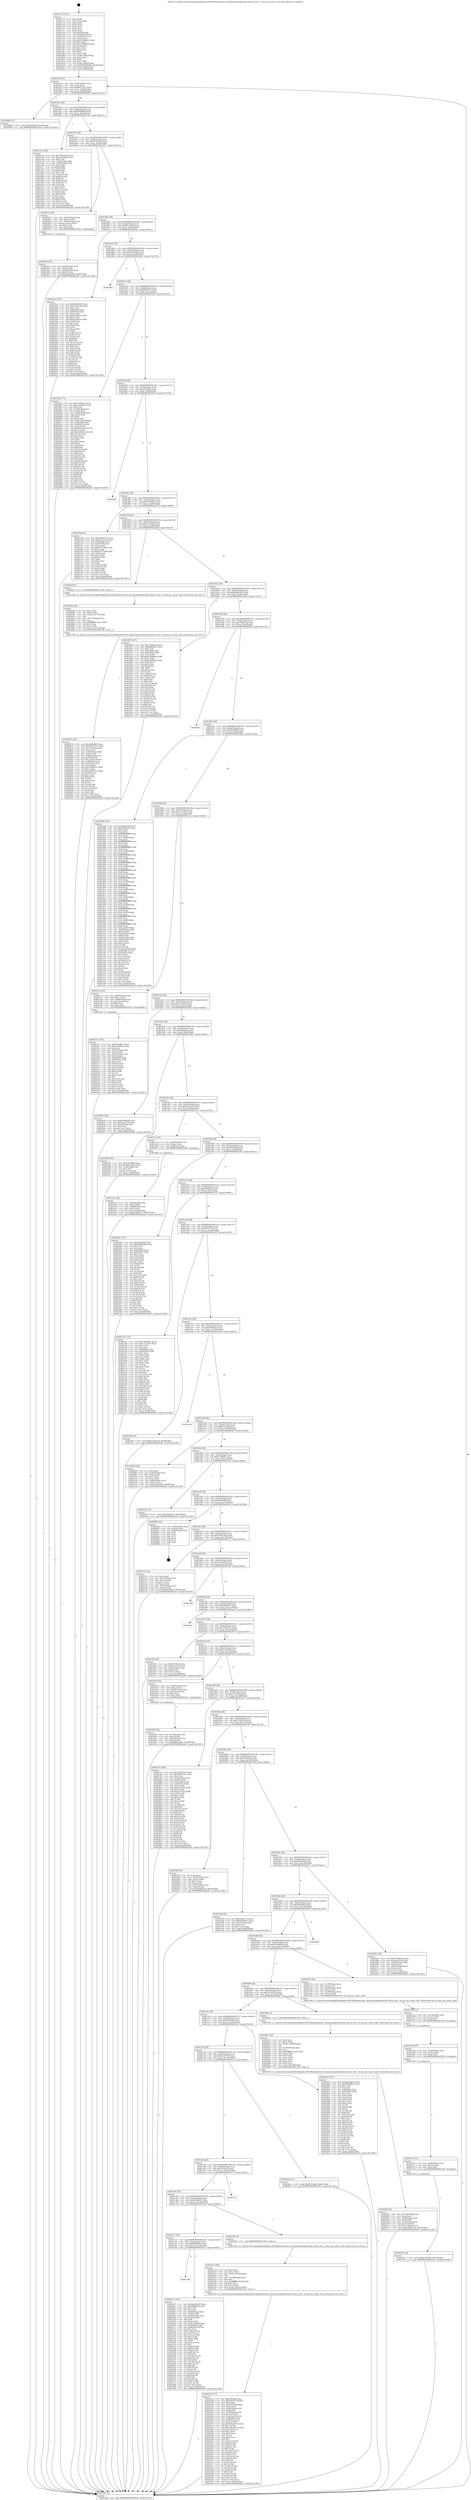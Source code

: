 digraph "0x4017c0" {
  label = "0x4017c0 (/mnt/c/Users/mathe/Desktop/tcc/POCII/binaries/extr_linuxarchsparckernelof_device_64.c_of_bus_pci_count_cells_Final-ollvm.out::main(0))"
  labelloc = "t"
  node[shape=record]

  Entry [label="",width=0.3,height=0.3,shape=circle,fillcolor=black,style=filled]
  "0x401834" [label="{
     0x401834 [32]\l
     | [instrs]\l
     &nbsp;&nbsp;0x401834 \<+6\>: mov -0xa0(%rbp),%eax\l
     &nbsp;&nbsp;0x40183a \<+2\>: mov %eax,%ecx\l
     &nbsp;&nbsp;0x40183c \<+6\>: sub $0x800274e1,%ecx\l
     &nbsp;&nbsp;0x401842 \<+6\>: mov %eax,-0xb4(%rbp)\l
     &nbsp;&nbsp;0x401848 \<+6\>: mov %ecx,-0xb8(%rbp)\l
     &nbsp;&nbsp;0x40184e \<+6\>: je 000000000040288f \<main+0x10cf\>\l
  }"]
  "0x40288f" [label="{
     0x40288f [15]\l
     | [instrs]\l
     &nbsp;&nbsp;0x40288f \<+10\>: movl $0xdd78e08,-0xa0(%rbp)\l
     &nbsp;&nbsp;0x402899 \<+5\>: jmp 0000000000402a45 \<main+0x1285\>\l
  }"]
  "0x401854" [label="{
     0x401854 [28]\l
     | [instrs]\l
     &nbsp;&nbsp;0x401854 \<+5\>: jmp 0000000000401859 \<main+0x99\>\l
     &nbsp;&nbsp;0x401859 \<+6\>: mov -0xb4(%rbp),%eax\l
     &nbsp;&nbsp;0x40185f \<+5\>: sub $0x85b48b08,%eax\l
     &nbsp;&nbsp;0x401864 \<+6\>: mov %eax,-0xbc(%rbp)\l
     &nbsp;&nbsp;0x40186a \<+6\>: je 0000000000401cda \<main+0x51a\>\l
  }"]
  Exit [label="",width=0.3,height=0.3,shape=circle,fillcolor=black,style=filled,peripheries=2]
  "0x401cda" [label="{
     0x401cda [106]\l
     | [instrs]\l
     &nbsp;&nbsp;0x401cda \<+5\>: mov $0x786caa9e,%eax\l
     &nbsp;&nbsp;0x401cdf \<+5\>: mov $0xc8c0846d,%ecx\l
     &nbsp;&nbsp;0x401ce4 \<+2\>: mov $0x1,%dl\l
     &nbsp;&nbsp;0x401ce6 \<+7\>: mov -0x9a(%rbp),%sil\l
     &nbsp;&nbsp;0x401ced \<+7\>: mov -0x99(%rbp),%dil\l
     &nbsp;&nbsp;0x401cf4 \<+3\>: mov %sil,%r8b\l
     &nbsp;&nbsp;0x401cf7 \<+4\>: xor $0xff,%r8b\l
     &nbsp;&nbsp;0x401cfb \<+3\>: mov %dil,%r9b\l
     &nbsp;&nbsp;0x401cfe \<+4\>: xor $0xff,%r9b\l
     &nbsp;&nbsp;0x401d02 \<+3\>: xor $0x1,%dl\l
     &nbsp;&nbsp;0x401d05 \<+3\>: mov %r8b,%r10b\l
     &nbsp;&nbsp;0x401d08 \<+4\>: and $0xff,%r10b\l
     &nbsp;&nbsp;0x401d0c \<+3\>: and %dl,%sil\l
     &nbsp;&nbsp;0x401d0f \<+3\>: mov %r9b,%r11b\l
     &nbsp;&nbsp;0x401d12 \<+4\>: and $0xff,%r11b\l
     &nbsp;&nbsp;0x401d16 \<+3\>: and %dl,%dil\l
     &nbsp;&nbsp;0x401d19 \<+3\>: or %sil,%r10b\l
     &nbsp;&nbsp;0x401d1c \<+3\>: or %dil,%r11b\l
     &nbsp;&nbsp;0x401d1f \<+3\>: xor %r11b,%r10b\l
     &nbsp;&nbsp;0x401d22 \<+3\>: or %r9b,%r8b\l
     &nbsp;&nbsp;0x401d25 \<+4\>: xor $0xff,%r8b\l
     &nbsp;&nbsp;0x401d29 \<+3\>: or $0x1,%dl\l
     &nbsp;&nbsp;0x401d2c \<+3\>: and %dl,%r8b\l
     &nbsp;&nbsp;0x401d2f \<+3\>: or %r8b,%r10b\l
     &nbsp;&nbsp;0x401d32 \<+4\>: test $0x1,%r10b\l
     &nbsp;&nbsp;0x401d36 \<+3\>: cmovne %ecx,%eax\l
     &nbsp;&nbsp;0x401d39 \<+6\>: mov %eax,-0xa0(%rbp)\l
     &nbsp;&nbsp;0x401d3f \<+5\>: jmp 0000000000402a45 \<main+0x1285\>\l
  }"]
  "0x401870" [label="{
     0x401870 [28]\l
     | [instrs]\l
     &nbsp;&nbsp;0x401870 \<+5\>: jmp 0000000000401875 \<main+0xb5\>\l
     &nbsp;&nbsp;0x401875 \<+6\>: mov -0xb4(%rbp),%eax\l
     &nbsp;&nbsp;0x40187b \<+5\>: sub $0x87746e02,%eax\l
     &nbsp;&nbsp;0x401880 \<+6\>: mov %eax,-0xc0(%rbp)\l
     &nbsp;&nbsp;0x401886 \<+6\>: je 0000000000402421 \<main+0xc61\>\l
  }"]
  "0x402a45" [label="{
     0x402a45 [5]\l
     | [instrs]\l
     &nbsp;&nbsp;0x402a45 \<+5\>: jmp 0000000000401834 \<main+0x74\>\l
  }"]
  "0x4017c0" [label="{
     0x4017c0 [116]\l
     | [instrs]\l
     &nbsp;&nbsp;0x4017c0 \<+1\>: push %rbp\l
     &nbsp;&nbsp;0x4017c1 \<+3\>: mov %rsp,%rbp\l
     &nbsp;&nbsp;0x4017c4 \<+2\>: push %r15\l
     &nbsp;&nbsp;0x4017c6 \<+2\>: push %r14\l
     &nbsp;&nbsp;0x4017c8 \<+2\>: push %r13\l
     &nbsp;&nbsp;0x4017ca \<+2\>: push %r12\l
     &nbsp;&nbsp;0x4017cc \<+1\>: push %rbx\l
     &nbsp;&nbsp;0x4017cd \<+7\>: sub $0x188,%rsp\l
     &nbsp;&nbsp;0x4017d4 \<+7\>: mov 0x405068,%eax\l
     &nbsp;&nbsp;0x4017db \<+7\>: mov 0x405054,%ecx\l
     &nbsp;&nbsp;0x4017e2 \<+2\>: mov %eax,%edx\l
     &nbsp;&nbsp;0x4017e4 \<+6\>: add $0xb7b2bb09,%edx\l
     &nbsp;&nbsp;0x4017ea \<+3\>: sub $0x1,%edx\l
     &nbsp;&nbsp;0x4017ed \<+6\>: sub $0xb7b2bb09,%edx\l
     &nbsp;&nbsp;0x4017f3 \<+3\>: imul %edx,%eax\l
     &nbsp;&nbsp;0x4017f6 \<+3\>: and $0x1,%eax\l
     &nbsp;&nbsp;0x4017f9 \<+3\>: cmp $0x0,%eax\l
     &nbsp;&nbsp;0x4017fc \<+4\>: sete %r8b\l
     &nbsp;&nbsp;0x401800 \<+4\>: and $0x1,%r8b\l
     &nbsp;&nbsp;0x401804 \<+7\>: mov %r8b,-0x9a(%rbp)\l
     &nbsp;&nbsp;0x40180b \<+3\>: cmp $0xa,%ecx\l
     &nbsp;&nbsp;0x40180e \<+4\>: setl %r8b\l
     &nbsp;&nbsp;0x401812 \<+4\>: and $0x1,%r8b\l
     &nbsp;&nbsp;0x401816 \<+7\>: mov %r8b,-0x99(%rbp)\l
     &nbsp;&nbsp;0x40181d \<+10\>: movl $0x85b48b08,-0xa0(%rbp)\l
     &nbsp;&nbsp;0x401827 \<+6\>: mov %edi,-0xa4(%rbp)\l
     &nbsp;&nbsp;0x40182d \<+7\>: mov %rsi,-0xb0(%rbp)\l
  }"]
  "0x402762" [label="{
     0x402762 [15]\l
     | [instrs]\l
     &nbsp;&nbsp;0x402762 \<+10\>: movl $0xae7d994e,-0xa0(%rbp)\l
     &nbsp;&nbsp;0x40276c \<+5\>: jmp 0000000000402a45 \<main+0x1285\>\l
  }"]
  "0x402421" [label="{
     0x402421 [29]\l
     | [instrs]\l
     &nbsp;&nbsp;0x402421 \<+4\>: mov -0x50(%rbp),%rax\l
     &nbsp;&nbsp;0x402425 \<+6\>: movl $0x1,(%rax)\l
     &nbsp;&nbsp;0x40242b \<+4\>: mov -0x50(%rbp),%rax\l
     &nbsp;&nbsp;0x40242f \<+3\>: movslq (%rax),%rax\l
     &nbsp;&nbsp;0x402432 \<+4\>: shl $0x2,%rax\l
     &nbsp;&nbsp;0x402436 \<+3\>: mov %rax,%rdi\l
     &nbsp;&nbsp;0x402439 \<+5\>: call 0000000000401050 \<malloc@plt\>\l
     | [calls]\l
     &nbsp;&nbsp;0x401050 \{1\} (unknown)\l
  }"]
  "0x40188c" [label="{
     0x40188c [28]\l
     | [instrs]\l
     &nbsp;&nbsp;0x40188c \<+5\>: jmp 0000000000401891 \<main+0xd1\>\l
     &nbsp;&nbsp;0x401891 \<+6\>: mov -0xb4(%rbp),%eax\l
     &nbsp;&nbsp;0x401897 \<+5\>: sub $0x891cdd29,%eax\l
     &nbsp;&nbsp;0x40189c \<+6\>: mov %eax,-0xc4(%rbp)\l
     &nbsp;&nbsp;0x4018a2 \<+6\>: je 00000000004025ac \<main+0xdec\>\l
  }"]
  "0x402753" [label="{
     0x402753 [15]\l
     | [instrs]\l
     &nbsp;&nbsp;0x402753 \<+4\>: mov -0x48(%rbp),%rax\l
     &nbsp;&nbsp;0x402757 \<+3\>: mov (%rax),%rax\l
     &nbsp;&nbsp;0x40275a \<+3\>: mov %rax,%rdi\l
     &nbsp;&nbsp;0x40275d \<+5\>: call 0000000000401030 \<free@plt\>\l
     | [calls]\l
     &nbsp;&nbsp;0x401030 \{1\} (unknown)\l
  }"]
  "0x4025ac" [label="{
     0x4025ac [147]\l
     | [instrs]\l
     &nbsp;&nbsp;0x4025ac \<+5\>: mov $0x44bbc863,%eax\l
     &nbsp;&nbsp;0x4025b1 \<+5\>: mov $0xae7eb2de,%ecx\l
     &nbsp;&nbsp;0x4025b6 \<+2\>: mov $0x1,%dl\l
     &nbsp;&nbsp;0x4025b8 \<+7\>: mov 0x405068,%esi\l
     &nbsp;&nbsp;0x4025bf \<+7\>: mov 0x405054,%edi\l
     &nbsp;&nbsp;0x4025c6 \<+3\>: mov %esi,%r8d\l
     &nbsp;&nbsp;0x4025c9 \<+7\>: sub $0xf61e8a5a,%r8d\l
     &nbsp;&nbsp;0x4025d0 \<+4\>: sub $0x1,%r8d\l
     &nbsp;&nbsp;0x4025d4 \<+7\>: add $0xf61e8a5a,%r8d\l
     &nbsp;&nbsp;0x4025db \<+4\>: imul %r8d,%esi\l
     &nbsp;&nbsp;0x4025df \<+3\>: and $0x1,%esi\l
     &nbsp;&nbsp;0x4025e2 \<+3\>: cmp $0x0,%esi\l
     &nbsp;&nbsp;0x4025e5 \<+4\>: sete %r9b\l
     &nbsp;&nbsp;0x4025e9 \<+3\>: cmp $0xa,%edi\l
     &nbsp;&nbsp;0x4025ec \<+4\>: setl %r10b\l
     &nbsp;&nbsp;0x4025f0 \<+3\>: mov %r9b,%r11b\l
     &nbsp;&nbsp;0x4025f3 \<+4\>: xor $0xff,%r11b\l
     &nbsp;&nbsp;0x4025f7 \<+3\>: mov %r10b,%bl\l
     &nbsp;&nbsp;0x4025fa \<+3\>: xor $0xff,%bl\l
     &nbsp;&nbsp;0x4025fd \<+3\>: xor $0x0,%dl\l
     &nbsp;&nbsp;0x402600 \<+3\>: mov %r11b,%r14b\l
     &nbsp;&nbsp;0x402603 \<+4\>: and $0x0,%r14b\l
     &nbsp;&nbsp;0x402607 \<+3\>: and %dl,%r9b\l
     &nbsp;&nbsp;0x40260a \<+3\>: mov %bl,%r15b\l
     &nbsp;&nbsp;0x40260d \<+4\>: and $0x0,%r15b\l
     &nbsp;&nbsp;0x402611 \<+3\>: and %dl,%r10b\l
     &nbsp;&nbsp;0x402614 \<+3\>: or %r9b,%r14b\l
     &nbsp;&nbsp;0x402617 \<+3\>: or %r10b,%r15b\l
     &nbsp;&nbsp;0x40261a \<+3\>: xor %r15b,%r14b\l
     &nbsp;&nbsp;0x40261d \<+3\>: or %bl,%r11b\l
     &nbsp;&nbsp;0x402620 \<+4\>: xor $0xff,%r11b\l
     &nbsp;&nbsp;0x402624 \<+3\>: or $0x0,%dl\l
     &nbsp;&nbsp;0x402627 \<+3\>: and %dl,%r11b\l
     &nbsp;&nbsp;0x40262a \<+3\>: or %r11b,%r14b\l
     &nbsp;&nbsp;0x40262d \<+4\>: test $0x1,%r14b\l
     &nbsp;&nbsp;0x402631 \<+3\>: cmovne %ecx,%eax\l
     &nbsp;&nbsp;0x402634 \<+6\>: mov %eax,-0xa0(%rbp)\l
     &nbsp;&nbsp;0x40263a \<+5\>: jmp 0000000000402a45 \<main+0x1285\>\l
  }"]
  "0x4018a8" [label="{
     0x4018a8 [28]\l
     | [instrs]\l
     &nbsp;&nbsp;0x4018a8 \<+5\>: jmp 00000000004018ad \<main+0xed\>\l
     &nbsp;&nbsp;0x4018ad \<+6\>: mov -0xb4(%rbp),%eax\l
     &nbsp;&nbsp;0x4018b3 \<+5\>: sub $0x8aed3bb5,%eax\l
     &nbsp;&nbsp;0x4018b8 \<+6\>: mov %eax,-0xc8(%rbp)\l
     &nbsp;&nbsp;0x4018be \<+6\>: je 00000000004029b3 \<main+0x11f3\>\l
  }"]
  "0x402744" [label="{
     0x402744 [15]\l
     | [instrs]\l
     &nbsp;&nbsp;0x402744 \<+4\>: mov -0x60(%rbp),%rax\l
     &nbsp;&nbsp;0x402748 \<+3\>: mov (%rax),%rax\l
     &nbsp;&nbsp;0x40274b \<+3\>: mov %rax,%rdi\l
     &nbsp;&nbsp;0x40274e \<+5\>: call 0000000000401030 \<free@plt\>\l
     | [calls]\l
     &nbsp;&nbsp;0x401030 \{1\} (unknown)\l
  }"]
  "0x4029b3" [label="{
     0x4029b3\l
  }", style=dashed]
  "0x4018c4" [label="{
     0x4018c4 [28]\l
     | [instrs]\l
     &nbsp;&nbsp;0x4018c4 \<+5\>: jmp 00000000004018c9 \<main+0x109\>\l
     &nbsp;&nbsp;0x4018c9 \<+6\>: mov -0xb4(%rbp),%eax\l
     &nbsp;&nbsp;0x4018cf \<+5\>: sub $0x8b860ee7,%eax\l
     &nbsp;&nbsp;0x4018d4 \<+6\>: mov %eax,-0xcc(%rbp)\l
     &nbsp;&nbsp;0x4018da \<+6\>: je 0000000000401ff3 \<main+0x833\>\l
  }"]
  "0x402735" [label="{
     0x402735 [15]\l
     | [instrs]\l
     &nbsp;&nbsp;0x402735 \<+4\>: mov -0x78(%rbp),%rax\l
     &nbsp;&nbsp;0x402739 \<+3\>: mov (%rax),%rax\l
     &nbsp;&nbsp;0x40273c \<+3\>: mov %rax,%rdi\l
     &nbsp;&nbsp;0x40273f \<+5\>: call 0000000000401030 \<free@plt\>\l
     | [calls]\l
     &nbsp;&nbsp;0x401030 \{1\} (unknown)\l
  }"]
  "0x401ff3" [label="{
     0x401ff3 [171]\l
     | [instrs]\l
     &nbsp;&nbsp;0x401ff3 \<+5\>: mov $0xc7b6ea2a,%eax\l
     &nbsp;&nbsp;0x401ff8 \<+5\>: mov $0xcee5b44c,%ecx\l
     &nbsp;&nbsp;0x401ffd \<+2\>: mov $0x1,%dl\l
     &nbsp;&nbsp;0x401fff \<+4\>: mov -0x70(%rbp),%rsi\l
     &nbsp;&nbsp;0x402003 \<+2\>: mov (%rsi),%edi\l
     &nbsp;&nbsp;0x402005 \<+4\>: mov -0x80(%rbp),%rsi\l
     &nbsp;&nbsp;0x402009 \<+2\>: cmp (%rsi),%edi\l
     &nbsp;&nbsp;0x40200b \<+4\>: setl %r8b\l
     &nbsp;&nbsp;0x40200f \<+4\>: and $0x1,%r8b\l
     &nbsp;&nbsp;0x402013 \<+4\>: mov %r8b,-0x2a(%rbp)\l
     &nbsp;&nbsp;0x402017 \<+7\>: mov 0x405068,%edi\l
     &nbsp;&nbsp;0x40201e \<+8\>: mov 0x405054,%r9d\l
     &nbsp;&nbsp;0x402026 \<+3\>: mov %edi,%r10d\l
     &nbsp;&nbsp;0x402029 \<+7\>: sub $0xf5d54dc4,%r10d\l
     &nbsp;&nbsp;0x402030 \<+4\>: sub $0x1,%r10d\l
     &nbsp;&nbsp;0x402034 \<+7\>: add $0xf5d54dc4,%r10d\l
     &nbsp;&nbsp;0x40203b \<+4\>: imul %r10d,%edi\l
     &nbsp;&nbsp;0x40203f \<+3\>: and $0x1,%edi\l
     &nbsp;&nbsp;0x402042 \<+3\>: cmp $0x0,%edi\l
     &nbsp;&nbsp;0x402045 \<+4\>: sete %r8b\l
     &nbsp;&nbsp;0x402049 \<+4\>: cmp $0xa,%r9d\l
     &nbsp;&nbsp;0x40204d \<+4\>: setl %r11b\l
     &nbsp;&nbsp;0x402051 \<+3\>: mov %r8b,%bl\l
     &nbsp;&nbsp;0x402054 \<+3\>: xor $0xff,%bl\l
     &nbsp;&nbsp;0x402057 \<+3\>: mov %r11b,%r14b\l
     &nbsp;&nbsp;0x40205a \<+4\>: xor $0xff,%r14b\l
     &nbsp;&nbsp;0x40205e \<+3\>: xor $0x0,%dl\l
     &nbsp;&nbsp;0x402061 \<+3\>: mov %bl,%r15b\l
     &nbsp;&nbsp;0x402064 \<+4\>: and $0x0,%r15b\l
     &nbsp;&nbsp;0x402068 \<+3\>: and %dl,%r8b\l
     &nbsp;&nbsp;0x40206b \<+3\>: mov %r14b,%r12b\l
     &nbsp;&nbsp;0x40206e \<+4\>: and $0x0,%r12b\l
     &nbsp;&nbsp;0x402072 \<+3\>: and %dl,%r11b\l
     &nbsp;&nbsp;0x402075 \<+3\>: or %r8b,%r15b\l
     &nbsp;&nbsp;0x402078 \<+3\>: or %r11b,%r12b\l
     &nbsp;&nbsp;0x40207b \<+3\>: xor %r12b,%r15b\l
     &nbsp;&nbsp;0x40207e \<+3\>: or %r14b,%bl\l
     &nbsp;&nbsp;0x402081 \<+3\>: xor $0xff,%bl\l
     &nbsp;&nbsp;0x402084 \<+3\>: or $0x0,%dl\l
     &nbsp;&nbsp;0x402087 \<+2\>: and %dl,%bl\l
     &nbsp;&nbsp;0x402089 \<+3\>: or %bl,%r15b\l
     &nbsp;&nbsp;0x40208c \<+4\>: test $0x1,%r15b\l
     &nbsp;&nbsp;0x402090 \<+3\>: cmovne %ecx,%eax\l
     &nbsp;&nbsp;0x402093 \<+6\>: mov %eax,-0xa0(%rbp)\l
     &nbsp;&nbsp;0x402099 \<+5\>: jmp 0000000000402a45 \<main+0x1285\>\l
  }"]
  "0x4018e0" [label="{
     0x4018e0 [28]\l
     | [instrs]\l
     &nbsp;&nbsp;0x4018e0 \<+5\>: jmp 00000000004018e5 \<main+0x125\>\l
     &nbsp;&nbsp;0x4018e5 \<+6\>: mov -0xb4(%rbp),%eax\l
     &nbsp;&nbsp;0x4018eb \<+5\>: sub $0xa4f5afbd,%eax\l
     &nbsp;&nbsp;0x4018f0 \<+6\>: mov %eax,-0xd0(%rbp)\l
     &nbsp;&nbsp;0x4018f6 \<+6\>: je 000000000040295d \<main+0x119d\>\l
  }"]
  "0x402670" [label="{
     0x402670 [122]\l
     | [instrs]\l
     &nbsp;&nbsp;0x402670 \<+5\>: mov $0x44bbc863,%ecx\l
     &nbsp;&nbsp;0x402675 \<+5\>: mov $0x5bc91767,%edx\l
     &nbsp;&nbsp;0x40267a \<+6\>: mov -0x174(%rbp),%esi\l
     &nbsp;&nbsp;0x402680 \<+3\>: imul %eax,%esi\l
     &nbsp;&nbsp;0x402683 \<+4\>: mov -0x48(%rbp),%rdi\l
     &nbsp;&nbsp;0x402687 \<+3\>: mov (%rdi),%rdi\l
     &nbsp;&nbsp;0x40268a \<+4\>: mov -0x40(%rbp),%r8\l
     &nbsp;&nbsp;0x40268e \<+3\>: movslq (%r8),%r8\l
     &nbsp;&nbsp;0x402691 \<+4\>: mov %esi,(%rdi,%r8,4)\l
     &nbsp;&nbsp;0x402695 \<+7\>: mov 0x405068,%eax\l
     &nbsp;&nbsp;0x40269c \<+7\>: mov 0x405054,%esi\l
     &nbsp;&nbsp;0x4026a3 \<+3\>: mov %eax,%r9d\l
     &nbsp;&nbsp;0x4026a6 \<+7\>: add $0x23989c91,%r9d\l
     &nbsp;&nbsp;0x4026ad \<+4\>: sub $0x1,%r9d\l
     &nbsp;&nbsp;0x4026b1 \<+7\>: sub $0x23989c91,%r9d\l
     &nbsp;&nbsp;0x4026b8 \<+4\>: imul %r9d,%eax\l
     &nbsp;&nbsp;0x4026bc \<+3\>: and $0x1,%eax\l
     &nbsp;&nbsp;0x4026bf \<+3\>: cmp $0x0,%eax\l
     &nbsp;&nbsp;0x4026c2 \<+4\>: sete %r10b\l
     &nbsp;&nbsp;0x4026c6 \<+3\>: cmp $0xa,%esi\l
     &nbsp;&nbsp;0x4026c9 \<+4\>: setl %r11b\l
     &nbsp;&nbsp;0x4026cd \<+3\>: mov %r10b,%bl\l
     &nbsp;&nbsp;0x4026d0 \<+3\>: and %r11b,%bl\l
     &nbsp;&nbsp;0x4026d3 \<+3\>: xor %r11b,%r10b\l
     &nbsp;&nbsp;0x4026d6 \<+3\>: or %r10b,%bl\l
     &nbsp;&nbsp;0x4026d9 \<+3\>: test $0x1,%bl\l
     &nbsp;&nbsp;0x4026dc \<+3\>: cmovne %edx,%ecx\l
     &nbsp;&nbsp;0x4026df \<+6\>: mov %ecx,-0xa0(%rbp)\l
     &nbsp;&nbsp;0x4026e5 \<+5\>: jmp 0000000000402a45 \<main+0x1285\>\l
  }"]
  "0x40295d" [label="{
     0x40295d\l
  }", style=dashed]
  "0x4018fc" [label="{
     0x4018fc [28]\l
     | [instrs]\l
     &nbsp;&nbsp;0x4018fc \<+5\>: jmp 0000000000401901 \<main+0x141\>\l
     &nbsp;&nbsp;0x401901 \<+6\>: mov -0xb4(%rbp),%eax\l
     &nbsp;&nbsp;0x401907 \<+5\>: sub $0xae7d994e,%eax\l
     &nbsp;&nbsp;0x40190c \<+6\>: mov %eax,-0xd4(%rbp)\l
     &nbsp;&nbsp;0x401912 \<+6\>: je 0000000000402794 \<main+0xfd4\>\l
  }"]
  "0x402644" [label="{
     0x402644 [44]\l
     | [instrs]\l
     &nbsp;&nbsp;0x402644 \<+2\>: xor %ecx,%ecx\l
     &nbsp;&nbsp;0x402646 \<+5\>: mov $0x2,%edx\l
     &nbsp;&nbsp;0x40264b \<+6\>: mov %edx,-0x170(%rbp)\l
     &nbsp;&nbsp;0x402651 \<+1\>: cltd\l
     &nbsp;&nbsp;0x402652 \<+6\>: mov -0x170(%rbp),%esi\l
     &nbsp;&nbsp;0x402658 \<+2\>: idiv %esi\l
     &nbsp;&nbsp;0x40265a \<+6\>: imul $0xfffffffe,%edx,%edx\l
     &nbsp;&nbsp;0x402660 \<+3\>: sub $0x1,%ecx\l
     &nbsp;&nbsp;0x402663 \<+2\>: sub %ecx,%edx\l
     &nbsp;&nbsp;0x402665 \<+6\>: mov %edx,-0x174(%rbp)\l
     &nbsp;&nbsp;0x40266b \<+5\>: call 0000000000401160 \<next_i\>\l
     | [calls]\l
     &nbsp;&nbsp;0x401160 \{1\} (/mnt/c/Users/mathe/Desktop/tcc/POCII/binaries/extr_linuxarchsparckernelof_device_64.c_of_bus_pci_count_cells_Final-ollvm.out::next_i)\l
  }"]
  "0x402794" [label="{
     0x402794 [91]\l
     | [instrs]\l
     &nbsp;&nbsp;0x402794 \<+5\>: mov $0x1dd563a7,%eax\l
     &nbsp;&nbsp;0x402799 \<+5\>: mov $0x22c1e5c9,%ecx\l
     &nbsp;&nbsp;0x40279e \<+7\>: mov 0x405068,%edx\l
     &nbsp;&nbsp;0x4027a5 \<+7\>: mov 0x405054,%esi\l
     &nbsp;&nbsp;0x4027ac \<+2\>: mov %edx,%edi\l
     &nbsp;&nbsp;0x4027ae \<+6\>: sub $0xd6757b60,%edi\l
     &nbsp;&nbsp;0x4027b4 \<+3\>: sub $0x1,%edi\l
     &nbsp;&nbsp;0x4027b7 \<+6\>: add $0xd6757b60,%edi\l
     &nbsp;&nbsp;0x4027bd \<+3\>: imul %edi,%edx\l
     &nbsp;&nbsp;0x4027c0 \<+3\>: and $0x1,%edx\l
     &nbsp;&nbsp;0x4027c3 \<+3\>: cmp $0x0,%edx\l
     &nbsp;&nbsp;0x4027c6 \<+4\>: sete %r8b\l
     &nbsp;&nbsp;0x4027ca \<+3\>: cmp $0xa,%esi\l
     &nbsp;&nbsp;0x4027cd \<+4\>: setl %r9b\l
     &nbsp;&nbsp;0x4027d1 \<+3\>: mov %r8b,%r10b\l
     &nbsp;&nbsp;0x4027d4 \<+3\>: and %r9b,%r10b\l
     &nbsp;&nbsp;0x4027d7 \<+3\>: xor %r9b,%r8b\l
     &nbsp;&nbsp;0x4027da \<+3\>: or %r8b,%r10b\l
     &nbsp;&nbsp;0x4027dd \<+4\>: test $0x1,%r10b\l
     &nbsp;&nbsp;0x4027e1 \<+3\>: cmovne %ecx,%eax\l
     &nbsp;&nbsp;0x4027e4 \<+6\>: mov %eax,-0xa0(%rbp)\l
     &nbsp;&nbsp;0x4027ea \<+5\>: jmp 0000000000402a45 \<main+0x1285\>\l
  }"]
  "0x401918" [label="{
     0x401918 [28]\l
     | [instrs]\l
     &nbsp;&nbsp;0x401918 \<+5\>: jmp 000000000040191d \<main+0x15d\>\l
     &nbsp;&nbsp;0x40191d \<+6\>: mov -0xb4(%rbp),%eax\l
     &nbsp;&nbsp;0x401923 \<+5\>: sub $0xae7eb2de,%eax\l
     &nbsp;&nbsp;0x401928 \<+6\>: mov %eax,-0xd8(%rbp)\l
     &nbsp;&nbsp;0x40192e \<+6\>: je 000000000040263f \<main+0xe7f\>\l
  }"]
  "0x401c98" [label="{
     0x401c98\l
  }", style=dashed]
  "0x40263f" [label="{
     0x40263f [5]\l
     | [instrs]\l
     &nbsp;&nbsp;0x40263f \<+5\>: call 0000000000401160 \<next_i\>\l
     | [calls]\l
     &nbsp;&nbsp;0x401160 \{1\} (/mnt/c/Users/mathe/Desktop/tcc/POCII/binaries/extr_linuxarchsparckernelof_device_64.c_of_bus_pci_count_cells_Final-ollvm.out::next_i)\l
  }"]
  "0x401934" [label="{
     0x401934 [28]\l
     | [instrs]\l
     &nbsp;&nbsp;0x401934 \<+5\>: jmp 0000000000401939 \<main+0x179\>\l
     &nbsp;&nbsp;0x401939 \<+6\>: mov -0xb4(%rbp),%eax\l
     &nbsp;&nbsp;0x40193f \<+5\>: sub $0xb8b43d02,%eax\l
     &nbsp;&nbsp;0x401944 \<+6\>: mov %eax,-0xdc(%rbp)\l
     &nbsp;&nbsp;0x40194a \<+6\>: je 0000000000401f60 \<main+0x7a0\>\l
  }"]
  "0x4024e7" [label="{
     0x4024e7 [167]\l
     | [instrs]\l
     &nbsp;&nbsp;0x4024e7 \<+5\>: mov $0x8aed3bb5,%eax\l
     &nbsp;&nbsp;0x4024ec \<+5\>: mov $0xdb6dfe5a,%ecx\l
     &nbsp;&nbsp;0x4024f1 \<+2\>: mov $0x1,%dl\l
     &nbsp;&nbsp;0x4024f3 \<+2\>: xor %esi,%esi\l
     &nbsp;&nbsp;0x4024f5 \<+4\>: mov -0x40(%rbp),%rdi\l
     &nbsp;&nbsp;0x4024f9 \<+3\>: mov (%rdi),%r8d\l
     &nbsp;&nbsp;0x4024fc \<+4\>: mov -0x50(%rbp),%rdi\l
     &nbsp;&nbsp;0x402500 \<+3\>: cmp (%rdi),%r8d\l
     &nbsp;&nbsp;0x402503 \<+4\>: setl %r9b\l
     &nbsp;&nbsp;0x402507 \<+4\>: and $0x1,%r9b\l
     &nbsp;&nbsp;0x40250b \<+4\>: mov %r9b,-0x29(%rbp)\l
     &nbsp;&nbsp;0x40250f \<+8\>: mov 0x405068,%r8d\l
     &nbsp;&nbsp;0x402517 \<+8\>: mov 0x405054,%r10d\l
     &nbsp;&nbsp;0x40251f \<+3\>: sub $0x1,%esi\l
     &nbsp;&nbsp;0x402522 \<+3\>: mov %r8d,%r11d\l
     &nbsp;&nbsp;0x402525 \<+3\>: add %esi,%r11d\l
     &nbsp;&nbsp;0x402528 \<+4\>: imul %r11d,%r8d\l
     &nbsp;&nbsp;0x40252c \<+4\>: and $0x1,%r8d\l
     &nbsp;&nbsp;0x402530 \<+4\>: cmp $0x0,%r8d\l
     &nbsp;&nbsp;0x402534 \<+4\>: sete %r9b\l
     &nbsp;&nbsp;0x402538 \<+4\>: cmp $0xa,%r10d\l
     &nbsp;&nbsp;0x40253c \<+3\>: setl %bl\l
     &nbsp;&nbsp;0x40253f \<+3\>: mov %r9b,%r14b\l
     &nbsp;&nbsp;0x402542 \<+4\>: xor $0xff,%r14b\l
     &nbsp;&nbsp;0x402546 \<+3\>: mov %bl,%r15b\l
     &nbsp;&nbsp;0x402549 \<+4\>: xor $0xff,%r15b\l
     &nbsp;&nbsp;0x40254d \<+3\>: xor $0x0,%dl\l
     &nbsp;&nbsp;0x402550 \<+3\>: mov %r14b,%r12b\l
     &nbsp;&nbsp;0x402553 \<+4\>: and $0x0,%r12b\l
     &nbsp;&nbsp;0x402557 \<+3\>: and %dl,%r9b\l
     &nbsp;&nbsp;0x40255a \<+3\>: mov %r15b,%r13b\l
     &nbsp;&nbsp;0x40255d \<+4\>: and $0x0,%r13b\l
     &nbsp;&nbsp;0x402561 \<+2\>: and %dl,%bl\l
     &nbsp;&nbsp;0x402563 \<+3\>: or %r9b,%r12b\l
     &nbsp;&nbsp;0x402566 \<+3\>: or %bl,%r13b\l
     &nbsp;&nbsp;0x402569 \<+3\>: xor %r13b,%r12b\l
     &nbsp;&nbsp;0x40256c \<+3\>: or %r15b,%r14b\l
     &nbsp;&nbsp;0x40256f \<+4\>: xor $0xff,%r14b\l
     &nbsp;&nbsp;0x402573 \<+3\>: or $0x0,%dl\l
     &nbsp;&nbsp;0x402576 \<+3\>: and %dl,%r14b\l
     &nbsp;&nbsp;0x402579 \<+3\>: or %r14b,%r12b\l
     &nbsp;&nbsp;0x40257c \<+4\>: test $0x1,%r12b\l
     &nbsp;&nbsp;0x402580 \<+3\>: cmovne %ecx,%eax\l
     &nbsp;&nbsp;0x402583 \<+6\>: mov %eax,-0xa0(%rbp)\l
     &nbsp;&nbsp;0x402589 \<+5\>: jmp 0000000000402a45 \<main+0x1285\>\l
  }"]
  "0x401f60" [label="{
     0x401f60 [147]\l
     | [instrs]\l
     &nbsp;&nbsp;0x401f60 \<+5\>: mov $0xc7b6ea2a,%eax\l
     &nbsp;&nbsp;0x401f65 \<+5\>: mov $0x8b860ee7,%ecx\l
     &nbsp;&nbsp;0x401f6a \<+2\>: mov $0x1,%dl\l
     &nbsp;&nbsp;0x401f6c \<+7\>: mov 0x405068,%esi\l
     &nbsp;&nbsp;0x401f73 \<+7\>: mov 0x405054,%edi\l
     &nbsp;&nbsp;0x401f7a \<+3\>: mov %esi,%r8d\l
     &nbsp;&nbsp;0x401f7d \<+7\>: add $0x818b608a,%r8d\l
     &nbsp;&nbsp;0x401f84 \<+4\>: sub $0x1,%r8d\l
     &nbsp;&nbsp;0x401f88 \<+7\>: sub $0x818b608a,%r8d\l
     &nbsp;&nbsp;0x401f8f \<+4\>: imul %r8d,%esi\l
     &nbsp;&nbsp;0x401f93 \<+3\>: and $0x1,%esi\l
     &nbsp;&nbsp;0x401f96 \<+3\>: cmp $0x0,%esi\l
     &nbsp;&nbsp;0x401f99 \<+4\>: sete %r9b\l
     &nbsp;&nbsp;0x401f9d \<+3\>: cmp $0xa,%edi\l
     &nbsp;&nbsp;0x401fa0 \<+4\>: setl %r10b\l
     &nbsp;&nbsp;0x401fa4 \<+3\>: mov %r9b,%r11b\l
     &nbsp;&nbsp;0x401fa7 \<+4\>: xor $0xff,%r11b\l
     &nbsp;&nbsp;0x401fab \<+3\>: mov %r10b,%bl\l
     &nbsp;&nbsp;0x401fae \<+3\>: xor $0xff,%bl\l
     &nbsp;&nbsp;0x401fb1 \<+3\>: xor $0x0,%dl\l
     &nbsp;&nbsp;0x401fb4 \<+3\>: mov %r11b,%r14b\l
     &nbsp;&nbsp;0x401fb7 \<+4\>: and $0x0,%r14b\l
     &nbsp;&nbsp;0x401fbb \<+3\>: and %dl,%r9b\l
     &nbsp;&nbsp;0x401fbe \<+3\>: mov %bl,%r15b\l
     &nbsp;&nbsp;0x401fc1 \<+4\>: and $0x0,%r15b\l
     &nbsp;&nbsp;0x401fc5 \<+3\>: and %dl,%r10b\l
     &nbsp;&nbsp;0x401fc8 \<+3\>: or %r9b,%r14b\l
     &nbsp;&nbsp;0x401fcb \<+3\>: or %r10b,%r15b\l
     &nbsp;&nbsp;0x401fce \<+3\>: xor %r15b,%r14b\l
     &nbsp;&nbsp;0x401fd1 \<+3\>: or %bl,%r11b\l
     &nbsp;&nbsp;0x401fd4 \<+4\>: xor $0xff,%r11b\l
     &nbsp;&nbsp;0x401fd8 \<+3\>: or $0x0,%dl\l
     &nbsp;&nbsp;0x401fdb \<+3\>: and %dl,%r11b\l
     &nbsp;&nbsp;0x401fde \<+3\>: or %r11b,%r14b\l
     &nbsp;&nbsp;0x401fe1 \<+4\>: test $0x1,%r14b\l
     &nbsp;&nbsp;0x401fe5 \<+3\>: cmovne %ecx,%eax\l
     &nbsp;&nbsp;0x401fe8 \<+6\>: mov %eax,-0xa0(%rbp)\l
     &nbsp;&nbsp;0x401fee \<+5\>: jmp 0000000000402a45 \<main+0x1285\>\l
  }"]
  "0x401950" [label="{
     0x401950 [28]\l
     | [instrs]\l
     &nbsp;&nbsp;0x401950 \<+5\>: jmp 0000000000401955 \<main+0x195\>\l
     &nbsp;&nbsp;0x401955 \<+6\>: mov -0xb4(%rbp),%eax\l
     &nbsp;&nbsp;0x40195b \<+5\>: sub $0xc7b6ea2a,%eax\l
     &nbsp;&nbsp;0x401960 \<+6\>: mov %eax,-0xe0(%rbp)\l
     &nbsp;&nbsp;0x401966 \<+6\>: je 00000000004028fb \<main+0x113b\>\l
  }"]
  "0x40243e" [label="{
     0x40243e [32]\l
     | [instrs]\l
     &nbsp;&nbsp;0x40243e \<+4\>: mov -0x48(%rbp),%rdi\l
     &nbsp;&nbsp;0x402442 \<+3\>: mov %rax,(%rdi)\l
     &nbsp;&nbsp;0x402445 \<+4\>: mov -0x40(%rbp),%rax\l
     &nbsp;&nbsp;0x402449 \<+6\>: movl $0x0,(%rax)\l
     &nbsp;&nbsp;0x40244f \<+10\>: movl $0x5b61b20f,-0xa0(%rbp)\l
     &nbsp;&nbsp;0x402459 \<+5\>: jmp 0000000000402a45 \<main+0x1285\>\l
  }"]
  "0x4028fb" [label="{
     0x4028fb\l
  }", style=dashed]
  "0x40196c" [label="{
     0x40196c [28]\l
     | [instrs]\l
     &nbsp;&nbsp;0x40196c \<+5\>: jmp 0000000000401971 \<main+0x1b1\>\l
     &nbsp;&nbsp;0x401971 \<+6\>: mov -0xb4(%rbp),%eax\l
     &nbsp;&nbsp;0x401977 \<+5\>: sub $0xc8c0846d,%eax\l
     &nbsp;&nbsp;0x40197c \<+6\>: mov %eax,-0xe4(%rbp)\l
     &nbsp;&nbsp;0x401982 \<+6\>: je 0000000000401d44 \<main+0x584\>\l
  }"]
  "0x40233f" [label="{
     0x40233f [177]\l
     | [instrs]\l
     &nbsp;&nbsp;0x40233f \<+5\>: mov $0xa4f5afbd,%ecx\l
     &nbsp;&nbsp;0x402344 \<+5\>: mov $0xe4f5571f,%edx\l
     &nbsp;&nbsp;0x402349 \<+3\>: mov $0x1,%dil\l
     &nbsp;&nbsp;0x40234c \<+6\>: mov -0x16c(%rbp),%esi\l
     &nbsp;&nbsp;0x402352 \<+3\>: imul %eax,%esi\l
     &nbsp;&nbsp;0x402355 \<+4\>: mov -0x60(%rbp),%r8\l
     &nbsp;&nbsp;0x402359 \<+3\>: mov (%r8),%r8\l
     &nbsp;&nbsp;0x40235c \<+4\>: mov -0x58(%rbp),%r9\l
     &nbsp;&nbsp;0x402360 \<+3\>: movslq (%r9),%r9\l
     &nbsp;&nbsp;0x402363 \<+4\>: mov %esi,(%r8,%r9,4)\l
     &nbsp;&nbsp;0x402367 \<+7\>: mov 0x405068,%eax\l
     &nbsp;&nbsp;0x40236e \<+7\>: mov 0x405054,%esi\l
     &nbsp;&nbsp;0x402375 \<+3\>: mov %eax,%r10d\l
     &nbsp;&nbsp;0x402378 \<+7\>: sub $0x33fea474,%r10d\l
     &nbsp;&nbsp;0x40237f \<+4\>: sub $0x1,%r10d\l
     &nbsp;&nbsp;0x402383 \<+7\>: add $0x33fea474,%r10d\l
     &nbsp;&nbsp;0x40238a \<+4\>: imul %r10d,%eax\l
     &nbsp;&nbsp;0x40238e \<+3\>: and $0x1,%eax\l
     &nbsp;&nbsp;0x402391 \<+3\>: cmp $0x0,%eax\l
     &nbsp;&nbsp;0x402394 \<+4\>: sete %r11b\l
     &nbsp;&nbsp;0x402398 \<+3\>: cmp $0xa,%esi\l
     &nbsp;&nbsp;0x40239b \<+3\>: setl %bl\l
     &nbsp;&nbsp;0x40239e \<+3\>: mov %r11b,%r14b\l
     &nbsp;&nbsp;0x4023a1 \<+4\>: xor $0xff,%r14b\l
     &nbsp;&nbsp;0x4023a5 \<+3\>: mov %bl,%r15b\l
     &nbsp;&nbsp;0x4023a8 \<+4\>: xor $0xff,%r15b\l
     &nbsp;&nbsp;0x4023ac \<+4\>: xor $0x1,%dil\l
     &nbsp;&nbsp;0x4023b0 \<+3\>: mov %r14b,%r12b\l
     &nbsp;&nbsp;0x4023b3 \<+4\>: and $0xff,%r12b\l
     &nbsp;&nbsp;0x4023b7 \<+3\>: and %dil,%r11b\l
     &nbsp;&nbsp;0x4023ba \<+3\>: mov %r15b,%r13b\l
     &nbsp;&nbsp;0x4023bd \<+4\>: and $0xff,%r13b\l
     &nbsp;&nbsp;0x4023c1 \<+3\>: and %dil,%bl\l
     &nbsp;&nbsp;0x4023c4 \<+3\>: or %r11b,%r12b\l
     &nbsp;&nbsp;0x4023c7 \<+3\>: or %bl,%r13b\l
     &nbsp;&nbsp;0x4023ca \<+3\>: xor %r13b,%r12b\l
     &nbsp;&nbsp;0x4023cd \<+3\>: or %r15b,%r14b\l
     &nbsp;&nbsp;0x4023d0 \<+4\>: xor $0xff,%r14b\l
     &nbsp;&nbsp;0x4023d4 \<+4\>: or $0x1,%dil\l
     &nbsp;&nbsp;0x4023d8 \<+3\>: and %dil,%r14b\l
     &nbsp;&nbsp;0x4023db \<+3\>: or %r14b,%r12b\l
     &nbsp;&nbsp;0x4023de \<+4\>: test $0x1,%r12b\l
     &nbsp;&nbsp;0x4023e2 \<+3\>: cmovne %edx,%ecx\l
     &nbsp;&nbsp;0x4023e5 \<+6\>: mov %ecx,-0xa0(%rbp)\l
     &nbsp;&nbsp;0x4023eb \<+5\>: jmp 0000000000402a45 \<main+0x1285\>\l
  }"]
  "0x401d44" [label="{
     0x401d44 [331]\l
     | [instrs]\l
     &nbsp;&nbsp;0x401d44 \<+5\>: mov $0x786caa9e,%eax\l
     &nbsp;&nbsp;0x401d49 \<+5\>: mov $0x2fd79a32,%ecx\l
     &nbsp;&nbsp;0x401d4e \<+2\>: xor %edx,%edx\l
     &nbsp;&nbsp;0x401d50 \<+3\>: mov %rsp,%rsi\l
     &nbsp;&nbsp;0x401d53 \<+4\>: add $0xfffffffffffffff0,%rsi\l
     &nbsp;&nbsp;0x401d57 \<+3\>: mov %rsi,%rsp\l
     &nbsp;&nbsp;0x401d5a \<+7\>: mov %rsi,-0x98(%rbp)\l
     &nbsp;&nbsp;0x401d61 \<+3\>: mov %rsp,%rsi\l
     &nbsp;&nbsp;0x401d64 \<+4\>: add $0xfffffffffffffff0,%rsi\l
     &nbsp;&nbsp;0x401d68 \<+3\>: mov %rsi,%rsp\l
     &nbsp;&nbsp;0x401d6b \<+3\>: mov %rsp,%rdi\l
     &nbsp;&nbsp;0x401d6e \<+4\>: add $0xfffffffffffffff0,%rdi\l
     &nbsp;&nbsp;0x401d72 \<+3\>: mov %rdi,%rsp\l
     &nbsp;&nbsp;0x401d75 \<+7\>: mov %rdi,-0x90(%rbp)\l
     &nbsp;&nbsp;0x401d7c \<+3\>: mov %rsp,%rdi\l
     &nbsp;&nbsp;0x401d7f \<+4\>: add $0xfffffffffffffff0,%rdi\l
     &nbsp;&nbsp;0x401d83 \<+3\>: mov %rdi,%rsp\l
     &nbsp;&nbsp;0x401d86 \<+7\>: mov %rdi,-0x88(%rbp)\l
     &nbsp;&nbsp;0x401d8d \<+3\>: mov %rsp,%rdi\l
     &nbsp;&nbsp;0x401d90 \<+4\>: add $0xfffffffffffffff0,%rdi\l
     &nbsp;&nbsp;0x401d94 \<+3\>: mov %rdi,%rsp\l
     &nbsp;&nbsp;0x401d97 \<+4\>: mov %rdi,-0x80(%rbp)\l
     &nbsp;&nbsp;0x401d9b \<+3\>: mov %rsp,%rdi\l
     &nbsp;&nbsp;0x401d9e \<+4\>: add $0xfffffffffffffff0,%rdi\l
     &nbsp;&nbsp;0x401da2 \<+3\>: mov %rdi,%rsp\l
     &nbsp;&nbsp;0x401da5 \<+4\>: mov %rdi,-0x78(%rbp)\l
     &nbsp;&nbsp;0x401da9 \<+3\>: mov %rsp,%rdi\l
     &nbsp;&nbsp;0x401dac \<+4\>: add $0xfffffffffffffff0,%rdi\l
     &nbsp;&nbsp;0x401db0 \<+3\>: mov %rdi,%rsp\l
     &nbsp;&nbsp;0x401db3 \<+4\>: mov %rdi,-0x70(%rbp)\l
     &nbsp;&nbsp;0x401db7 \<+3\>: mov %rsp,%rdi\l
     &nbsp;&nbsp;0x401dba \<+4\>: add $0xfffffffffffffff0,%rdi\l
     &nbsp;&nbsp;0x401dbe \<+3\>: mov %rdi,%rsp\l
     &nbsp;&nbsp;0x401dc1 \<+4\>: mov %rdi,-0x68(%rbp)\l
     &nbsp;&nbsp;0x401dc5 \<+3\>: mov %rsp,%rdi\l
     &nbsp;&nbsp;0x401dc8 \<+4\>: add $0xfffffffffffffff0,%rdi\l
     &nbsp;&nbsp;0x401dcc \<+3\>: mov %rdi,%rsp\l
     &nbsp;&nbsp;0x401dcf \<+4\>: mov %rdi,-0x60(%rbp)\l
     &nbsp;&nbsp;0x401dd3 \<+3\>: mov %rsp,%rdi\l
     &nbsp;&nbsp;0x401dd6 \<+4\>: add $0xfffffffffffffff0,%rdi\l
     &nbsp;&nbsp;0x401dda \<+3\>: mov %rdi,%rsp\l
     &nbsp;&nbsp;0x401ddd \<+4\>: mov %rdi,-0x58(%rbp)\l
     &nbsp;&nbsp;0x401de1 \<+3\>: mov %rsp,%rdi\l
     &nbsp;&nbsp;0x401de4 \<+4\>: add $0xfffffffffffffff0,%rdi\l
     &nbsp;&nbsp;0x401de8 \<+3\>: mov %rdi,%rsp\l
     &nbsp;&nbsp;0x401deb \<+4\>: mov %rdi,-0x50(%rbp)\l
     &nbsp;&nbsp;0x401def \<+3\>: mov %rsp,%rdi\l
     &nbsp;&nbsp;0x401df2 \<+4\>: add $0xfffffffffffffff0,%rdi\l
     &nbsp;&nbsp;0x401df6 \<+3\>: mov %rdi,%rsp\l
     &nbsp;&nbsp;0x401df9 \<+4\>: mov %rdi,-0x48(%rbp)\l
     &nbsp;&nbsp;0x401dfd \<+3\>: mov %rsp,%rdi\l
     &nbsp;&nbsp;0x401e00 \<+4\>: add $0xfffffffffffffff0,%rdi\l
     &nbsp;&nbsp;0x401e04 \<+3\>: mov %rdi,%rsp\l
     &nbsp;&nbsp;0x401e07 \<+4\>: mov %rdi,-0x40(%rbp)\l
     &nbsp;&nbsp;0x401e0b \<+7\>: mov -0x98(%rbp),%rdi\l
     &nbsp;&nbsp;0x401e12 \<+6\>: movl $0x0,(%rdi)\l
     &nbsp;&nbsp;0x401e18 \<+7\>: mov -0xa4(%rbp),%r8d\l
     &nbsp;&nbsp;0x401e1f \<+3\>: mov %r8d,(%rsi)\l
     &nbsp;&nbsp;0x401e22 \<+7\>: mov -0x90(%rbp),%rdi\l
     &nbsp;&nbsp;0x401e29 \<+7\>: mov -0xb0(%rbp),%r9\l
     &nbsp;&nbsp;0x401e30 \<+3\>: mov %r9,(%rdi)\l
     &nbsp;&nbsp;0x401e33 \<+3\>: cmpl $0x2,(%rsi)\l
     &nbsp;&nbsp;0x401e36 \<+4\>: setne %r10b\l
     &nbsp;&nbsp;0x401e3a \<+4\>: and $0x1,%r10b\l
     &nbsp;&nbsp;0x401e3e \<+4\>: mov %r10b,-0x31(%rbp)\l
     &nbsp;&nbsp;0x401e42 \<+8\>: mov 0x405068,%r11d\l
     &nbsp;&nbsp;0x401e4a \<+7\>: mov 0x405054,%ebx\l
     &nbsp;&nbsp;0x401e51 \<+3\>: sub $0x1,%edx\l
     &nbsp;&nbsp;0x401e54 \<+3\>: mov %r11d,%r14d\l
     &nbsp;&nbsp;0x401e57 \<+3\>: add %edx,%r14d\l
     &nbsp;&nbsp;0x401e5a \<+4\>: imul %r14d,%r11d\l
     &nbsp;&nbsp;0x401e5e \<+4\>: and $0x1,%r11d\l
     &nbsp;&nbsp;0x401e62 \<+4\>: cmp $0x0,%r11d\l
     &nbsp;&nbsp;0x401e66 \<+4\>: sete %r10b\l
     &nbsp;&nbsp;0x401e6a \<+3\>: cmp $0xa,%ebx\l
     &nbsp;&nbsp;0x401e6d \<+4\>: setl %r15b\l
     &nbsp;&nbsp;0x401e71 \<+3\>: mov %r10b,%r12b\l
     &nbsp;&nbsp;0x401e74 \<+3\>: and %r15b,%r12b\l
     &nbsp;&nbsp;0x401e77 \<+3\>: xor %r15b,%r10b\l
     &nbsp;&nbsp;0x401e7a \<+3\>: or %r10b,%r12b\l
     &nbsp;&nbsp;0x401e7d \<+4\>: test $0x1,%r12b\l
     &nbsp;&nbsp;0x401e81 \<+3\>: cmovne %ecx,%eax\l
     &nbsp;&nbsp;0x401e84 \<+6\>: mov %eax,-0xa0(%rbp)\l
     &nbsp;&nbsp;0x401e8a \<+5\>: jmp 0000000000402a45 \<main+0x1285\>\l
  }"]
  "0x401988" [label="{
     0x401988 [28]\l
     | [instrs]\l
     &nbsp;&nbsp;0x401988 \<+5\>: jmp 000000000040198d \<main+0x1cd\>\l
     &nbsp;&nbsp;0x40198d \<+6\>: mov -0xb4(%rbp),%eax\l
     &nbsp;&nbsp;0x401993 \<+5\>: sub $0xccc1cd01,%eax\l
     &nbsp;&nbsp;0x401998 \<+6\>: mov %eax,-0xe8(%rbp)\l
     &nbsp;&nbsp;0x40199e \<+6\>: je 00000000004021ca \<main+0xa0a\>\l
  }"]
  "0x402313" [label="{
     0x402313 [44]\l
     | [instrs]\l
     &nbsp;&nbsp;0x402313 \<+2\>: xor %ecx,%ecx\l
     &nbsp;&nbsp;0x402315 \<+5\>: mov $0x2,%edx\l
     &nbsp;&nbsp;0x40231a \<+6\>: mov %edx,-0x168(%rbp)\l
     &nbsp;&nbsp;0x402320 \<+1\>: cltd\l
     &nbsp;&nbsp;0x402321 \<+6\>: mov -0x168(%rbp),%esi\l
     &nbsp;&nbsp;0x402327 \<+2\>: idiv %esi\l
     &nbsp;&nbsp;0x402329 \<+6\>: imul $0xfffffffe,%edx,%edx\l
     &nbsp;&nbsp;0x40232f \<+3\>: sub $0x1,%ecx\l
     &nbsp;&nbsp;0x402332 \<+2\>: sub %ecx,%edx\l
     &nbsp;&nbsp;0x402334 \<+6\>: mov %edx,-0x16c(%rbp)\l
     &nbsp;&nbsp;0x40233a \<+5\>: call 0000000000401160 \<next_i\>\l
     | [calls]\l
     &nbsp;&nbsp;0x401160 \{1\} (/mnt/c/Users/mathe/Desktop/tcc/POCII/binaries/extr_linuxarchsparckernelof_device_64.c_of_bus_pci_count_cells_Final-ollvm.out::next_i)\l
  }"]
  "0x401c7c" [label="{
     0x401c7c [28]\l
     | [instrs]\l
     &nbsp;&nbsp;0x401c7c \<+5\>: jmp 0000000000401c81 \<main+0x4c1\>\l
     &nbsp;&nbsp;0x401c81 \<+6\>: mov -0xb4(%rbp),%eax\l
     &nbsp;&nbsp;0x401c87 \<+5\>: sub $0x698086c0,%eax\l
     &nbsp;&nbsp;0x401c8c \<+6\>: mov %eax,-0x154(%rbp)\l
     &nbsp;&nbsp;0x401c92 \<+6\>: je 00000000004024e7 \<main+0xd27\>\l
  }"]
  "0x4021ca" [label="{
     0x4021ca [29]\l
     | [instrs]\l
     &nbsp;&nbsp;0x4021ca \<+4\>: mov -0x68(%rbp),%rax\l
     &nbsp;&nbsp;0x4021ce \<+6\>: movl $0x1,(%rax)\l
     &nbsp;&nbsp;0x4021d4 \<+4\>: mov -0x68(%rbp),%rax\l
     &nbsp;&nbsp;0x4021d8 \<+3\>: movslq (%rax),%rax\l
     &nbsp;&nbsp;0x4021db \<+4\>: shl $0x2,%rax\l
     &nbsp;&nbsp;0x4021df \<+3\>: mov %rax,%rdi\l
     &nbsp;&nbsp;0x4021e2 \<+5\>: call 0000000000401050 \<malloc@plt\>\l
     | [calls]\l
     &nbsp;&nbsp;0x401050 \{1\} (unknown)\l
  }"]
  "0x4019a4" [label="{
     0x4019a4 [28]\l
     | [instrs]\l
     &nbsp;&nbsp;0x4019a4 \<+5\>: jmp 00000000004019a9 \<main+0x1e9\>\l
     &nbsp;&nbsp;0x4019a9 \<+6\>: mov -0xb4(%rbp),%eax\l
     &nbsp;&nbsp;0x4019af \<+5\>: sub $0xcee5b44c,%eax\l
     &nbsp;&nbsp;0x4019b4 \<+6\>: mov %eax,-0xec(%rbp)\l
     &nbsp;&nbsp;0x4019ba \<+6\>: je 000000000040209e \<main+0x8de\>\l
  }"]
  "0x40230e" [label="{
     0x40230e [5]\l
     | [instrs]\l
     &nbsp;&nbsp;0x40230e \<+5\>: call 0000000000401160 \<next_i\>\l
     | [calls]\l
     &nbsp;&nbsp;0x401160 \{1\} (/mnt/c/Users/mathe/Desktop/tcc/POCII/binaries/extr_linuxarchsparckernelof_device_64.c_of_bus_pci_count_cells_Final-ollvm.out::next_i)\l
  }"]
  "0x40209e" [label="{
     0x40209e [30]\l
     | [instrs]\l
     &nbsp;&nbsp;0x40209e \<+5\>: mov $0xe3084f29,%eax\l
     &nbsp;&nbsp;0x4020a3 \<+5\>: mov $0x5ac3223b,%ecx\l
     &nbsp;&nbsp;0x4020a8 \<+3\>: mov -0x2a(%rbp),%dl\l
     &nbsp;&nbsp;0x4020ab \<+3\>: test $0x1,%dl\l
     &nbsp;&nbsp;0x4020ae \<+3\>: cmovne %ecx,%eax\l
     &nbsp;&nbsp;0x4020b1 \<+6\>: mov %eax,-0xa0(%rbp)\l
     &nbsp;&nbsp;0x4020b7 \<+5\>: jmp 0000000000402a45 \<main+0x1285\>\l
  }"]
  "0x4019c0" [label="{
     0x4019c0 [28]\l
     | [instrs]\l
     &nbsp;&nbsp;0x4019c0 \<+5\>: jmp 00000000004019c5 \<main+0x205\>\l
     &nbsp;&nbsp;0x4019c5 \<+6\>: mov -0xb4(%rbp),%eax\l
     &nbsp;&nbsp;0x4019cb \<+5\>: sub $0xdb6dfe5a,%eax\l
     &nbsp;&nbsp;0x4019d0 \<+6\>: mov %eax,-0xf0(%rbp)\l
     &nbsp;&nbsp;0x4019d6 \<+6\>: je 000000000040258e \<main+0xdce\>\l
  }"]
  "0x401c60" [label="{
     0x401c60 [28]\l
     | [instrs]\l
     &nbsp;&nbsp;0x401c60 \<+5\>: jmp 0000000000401c65 \<main+0x4a5\>\l
     &nbsp;&nbsp;0x401c65 \<+6\>: mov -0xb4(%rbp),%eax\l
     &nbsp;&nbsp;0x401c6b \<+5\>: sub $0x6260bd91,%eax\l
     &nbsp;&nbsp;0x401c70 \<+6\>: mov %eax,-0x150(%rbp)\l
     &nbsp;&nbsp;0x401c76 \<+6\>: je 000000000040230e \<main+0xb4e\>\l
  }"]
  "0x40258e" [label="{
     0x40258e [30]\l
     | [instrs]\l
     &nbsp;&nbsp;0x40258e \<+5\>: mov $0x52f4a894,%eax\l
     &nbsp;&nbsp;0x402593 \<+5\>: mov $0x891cdd29,%ecx\l
     &nbsp;&nbsp;0x402598 \<+3\>: mov -0x29(%rbp),%dl\l
     &nbsp;&nbsp;0x40259b \<+3\>: test $0x1,%dl\l
     &nbsp;&nbsp;0x40259e \<+3\>: cmovne %ecx,%eax\l
     &nbsp;&nbsp;0x4025a1 \<+6\>: mov %eax,-0xa0(%rbp)\l
     &nbsp;&nbsp;0x4025a7 \<+5\>: jmp 0000000000402a45 \<main+0x1285\>\l
  }"]
  "0x4019dc" [label="{
     0x4019dc [28]\l
     | [instrs]\l
     &nbsp;&nbsp;0x4019dc \<+5\>: jmp 00000000004019e1 \<main+0x221\>\l
     &nbsp;&nbsp;0x4019e1 \<+6\>: mov -0xb4(%rbp),%eax\l
     &nbsp;&nbsp;0x4019e7 \<+5\>: sub $0xde6ecc75,%eax\l
     &nbsp;&nbsp;0x4019ec \<+6\>: mov %eax,-0xf4(%rbp)\l
     &nbsp;&nbsp;0x4019f2 \<+6\>: je 0000000000401ece \<main+0x70e\>\l
  }"]
  "0x402771" [label="{
     0x402771\l
  }", style=dashed]
  "0x401ece" [label="{
     0x401ece [19]\l
     | [instrs]\l
     &nbsp;&nbsp;0x401ece \<+7\>: mov -0x90(%rbp),%rax\l
     &nbsp;&nbsp;0x401ed5 \<+3\>: mov (%rax),%rax\l
     &nbsp;&nbsp;0x401ed8 \<+4\>: mov 0x8(%rax),%rdi\l
     &nbsp;&nbsp;0x401edc \<+5\>: call 0000000000401060 \<atoi@plt\>\l
     | [calls]\l
     &nbsp;&nbsp;0x401060 \{1\} (unknown)\l
  }"]
  "0x4019f8" [label="{
     0x4019f8 [28]\l
     | [instrs]\l
     &nbsp;&nbsp;0x4019f8 \<+5\>: jmp 00000000004019fd \<main+0x23d\>\l
     &nbsp;&nbsp;0x4019fd \<+6\>: mov -0xb4(%rbp),%eax\l
     &nbsp;&nbsp;0x401a03 \<+5\>: sub $0xe205f7dd,%eax\l
     &nbsp;&nbsp;0x401a08 \<+6\>: mov %eax,-0xf8(%rbp)\l
     &nbsp;&nbsp;0x401a0e \<+6\>: je 0000000000402285 \<main+0xac5\>\l
  }"]
  "0x401c44" [label="{
     0x401c44 [28]\l
     | [instrs]\l
     &nbsp;&nbsp;0x401c44 \<+5\>: jmp 0000000000401c49 \<main+0x489\>\l
     &nbsp;&nbsp;0x401c49 \<+6\>: mov -0xb4(%rbp),%eax\l
     &nbsp;&nbsp;0x401c4f \<+5\>: sub $0x5f7f30c0,%eax\l
     &nbsp;&nbsp;0x401c54 \<+6\>: mov %eax,-0x14c(%rbp)\l
     &nbsp;&nbsp;0x401c5a \<+6\>: je 0000000000402771 \<main+0xfb1\>\l
  }"]
  "0x402285" [label="{
     0x402285 [137]\l
     | [instrs]\l
     &nbsp;&nbsp;0x402285 \<+5\>: mov $0xa4f5afbd,%eax\l
     &nbsp;&nbsp;0x40228a \<+5\>: mov $0x6260bd91,%ecx\l
     &nbsp;&nbsp;0x40228f \<+2\>: mov $0x1,%dl\l
     &nbsp;&nbsp;0x402291 \<+2\>: xor %esi,%esi\l
     &nbsp;&nbsp;0x402293 \<+7\>: mov 0x405068,%edi\l
     &nbsp;&nbsp;0x40229a \<+8\>: mov 0x405054,%r8d\l
     &nbsp;&nbsp;0x4022a2 \<+3\>: sub $0x1,%esi\l
     &nbsp;&nbsp;0x4022a5 \<+3\>: mov %edi,%r9d\l
     &nbsp;&nbsp;0x4022a8 \<+3\>: add %esi,%r9d\l
     &nbsp;&nbsp;0x4022ab \<+4\>: imul %r9d,%edi\l
     &nbsp;&nbsp;0x4022af \<+3\>: and $0x1,%edi\l
     &nbsp;&nbsp;0x4022b2 \<+3\>: cmp $0x0,%edi\l
     &nbsp;&nbsp;0x4022b5 \<+4\>: sete %r10b\l
     &nbsp;&nbsp;0x4022b9 \<+4\>: cmp $0xa,%r8d\l
     &nbsp;&nbsp;0x4022bd \<+4\>: setl %r11b\l
     &nbsp;&nbsp;0x4022c1 \<+3\>: mov %r10b,%bl\l
     &nbsp;&nbsp;0x4022c4 \<+3\>: xor $0xff,%bl\l
     &nbsp;&nbsp;0x4022c7 \<+3\>: mov %r11b,%r14b\l
     &nbsp;&nbsp;0x4022ca \<+4\>: xor $0xff,%r14b\l
     &nbsp;&nbsp;0x4022ce \<+3\>: xor $0x1,%dl\l
     &nbsp;&nbsp;0x4022d1 \<+3\>: mov %bl,%r15b\l
     &nbsp;&nbsp;0x4022d4 \<+4\>: and $0xff,%r15b\l
     &nbsp;&nbsp;0x4022d8 \<+3\>: and %dl,%r10b\l
     &nbsp;&nbsp;0x4022db \<+3\>: mov %r14b,%r12b\l
     &nbsp;&nbsp;0x4022de \<+4\>: and $0xff,%r12b\l
     &nbsp;&nbsp;0x4022e2 \<+3\>: and %dl,%r11b\l
     &nbsp;&nbsp;0x4022e5 \<+3\>: or %r10b,%r15b\l
     &nbsp;&nbsp;0x4022e8 \<+3\>: or %r11b,%r12b\l
     &nbsp;&nbsp;0x4022eb \<+3\>: xor %r12b,%r15b\l
     &nbsp;&nbsp;0x4022ee \<+3\>: or %r14b,%bl\l
     &nbsp;&nbsp;0x4022f1 \<+3\>: xor $0xff,%bl\l
     &nbsp;&nbsp;0x4022f4 \<+3\>: or $0x1,%dl\l
     &nbsp;&nbsp;0x4022f7 \<+2\>: and %dl,%bl\l
     &nbsp;&nbsp;0x4022f9 \<+3\>: or %bl,%r15b\l
     &nbsp;&nbsp;0x4022fc \<+4\>: test $0x1,%r15b\l
     &nbsp;&nbsp;0x402300 \<+3\>: cmovne %ecx,%eax\l
     &nbsp;&nbsp;0x402303 \<+6\>: mov %eax,-0xa0(%rbp)\l
     &nbsp;&nbsp;0x402309 \<+5\>: jmp 0000000000402a45 \<main+0x1285\>\l
  }"]
  "0x401a14" [label="{
     0x401a14 [28]\l
     | [instrs]\l
     &nbsp;&nbsp;0x401a14 \<+5\>: jmp 0000000000401a19 \<main+0x259\>\l
     &nbsp;&nbsp;0x401a19 \<+6\>: mov -0xb4(%rbp),%eax\l
     &nbsp;&nbsp;0x401a1f \<+5\>: sub $0xe3084f29,%eax\l
     &nbsp;&nbsp;0x401a24 \<+6\>: mov %eax,-0xfc(%rbp)\l
     &nbsp;&nbsp;0x401a2a \<+6\>: je 0000000000402141 \<main+0x981\>\l
  }"]
  "0x4026ea" [label="{
     0x4026ea [15]\l
     | [instrs]\l
     &nbsp;&nbsp;0x4026ea \<+10\>: movl $0xf5c1ea86,-0xa0(%rbp)\l
     &nbsp;&nbsp;0x4026f4 \<+5\>: jmp 0000000000402a45 \<main+0x1285\>\l
  }"]
  "0x402141" [label="{
     0x402141 [137]\l
     | [instrs]\l
     &nbsp;&nbsp;0x402141 \<+5\>: mov $0x760ef61e,%eax\l
     &nbsp;&nbsp;0x402146 \<+5\>: mov $0xccc1cd01,%ecx\l
     &nbsp;&nbsp;0x40214b \<+2\>: mov $0x1,%dl\l
     &nbsp;&nbsp;0x40214d \<+2\>: xor %esi,%esi\l
     &nbsp;&nbsp;0x40214f \<+7\>: mov 0x405068,%edi\l
     &nbsp;&nbsp;0x402156 \<+8\>: mov 0x405054,%r8d\l
     &nbsp;&nbsp;0x40215e \<+3\>: sub $0x1,%esi\l
     &nbsp;&nbsp;0x402161 \<+3\>: mov %edi,%r9d\l
     &nbsp;&nbsp;0x402164 \<+3\>: add %esi,%r9d\l
     &nbsp;&nbsp;0x402167 \<+4\>: imul %r9d,%edi\l
     &nbsp;&nbsp;0x40216b \<+3\>: and $0x1,%edi\l
     &nbsp;&nbsp;0x40216e \<+3\>: cmp $0x0,%edi\l
     &nbsp;&nbsp;0x402171 \<+4\>: sete %r10b\l
     &nbsp;&nbsp;0x402175 \<+4\>: cmp $0xa,%r8d\l
     &nbsp;&nbsp;0x402179 \<+4\>: setl %r11b\l
     &nbsp;&nbsp;0x40217d \<+3\>: mov %r10b,%bl\l
     &nbsp;&nbsp;0x402180 \<+3\>: xor $0xff,%bl\l
     &nbsp;&nbsp;0x402183 \<+3\>: mov %r11b,%r14b\l
     &nbsp;&nbsp;0x402186 \<+4\>: xor $0xff,%r14b\l
     &nbsp;&nbsp;0x40218a \<+3\>: xor $0x1,%dl\l
     &nbsp;&nbsp;0x40218d \<+3\>: mov %bl,%r15b\l
     &nbsp;&nbsp;0x402190 \<+4\>: and $0xff,%r15b\l
     &nbsp;&nbsp;0x402194 \<+3\>: and %dl,%r10b\l
     &nbsp;&nbsp;0x402197 \<+3\>: mov %r14b,%r12b\l
     &nbsp;&nbsp;0x40219a \<+4\>: and $0xff,%r12b\l
     &nbsp;&nbsp;0x40219e \<+3\>: and %dl,%r11b\l
     &nbsp;&nbsp;0x4021a1 \<+3\>: or %r10b,%r15b\l
     &nbsp;&nbsp;0x4021a4 \<+3\>: or %r11b,%r12b\l
     &nbsp;&nbsp;0x4021a7 \<+3\>: xor %r12b,%r15b\l
     &nbsp;&nbsp;0x4021aa \<+3\>: or %r14b,%bl\l
     &nbsp;&nbsp;0x4021ad \<+3\>: xor $0xff,%bl\l
     &nbsp;&nbsp;0x4021b0 \<+3\>: or $0x1,%dl\l
     &nbsp;&nbsp;0x4021b3 \<+2\>: and %dl,%bl\l
     &nbsp;&nbsp;0x4021b5 \<+3\>: or %bl,%r15b\l
     &nbsp;&nbsp;0x4021b8 \<+4\>: test $0x1,%r15b\l
     &nbsp;&nbsp;0x4021bc \<+3\>: cmovne %ecx,%eax\l
     &nbsp;&nbsp;0x4021bf \<+6\>: mov %eax,-0xa0(%rbp)\l
     &nbsp;&nbsp;0x4021c5 \<+5\>: jmp 0000000000402a45 \<main+0x1285\>\l
  }"]
  "0x401a30" [label="{
     0x401a30 [28]\l
     | [instrs]\l
     &nbsp;&nbsp;0x401a30 \<+5\>: jmp 0000000000401a35 \<main+0x275\>\l
     &nbsp;&nbsp;0x401a35 \<+6\>: mov -0xb4(%rbp),%eax\l
     &nbsp;&nbsp;0x401a3b \<+5\>: sub $0xe4f5571f,%eax\l
     &nbsp;&nbsp;0x401a40 \<+6\>: mov %eax,-0x100(%rbp)\l
     &nbsp;&nbsp;0x401a46 \<+6\>: je 00000000004023f0 \<main+0xc30\>\l
  }"]
  "0x401c28" [label="{
     0x401c28 [28]\l
     | [instrs]\l
     &nbsp;&nbsp;0x401c28 \<+5\>: jmp 0000000000401c2d \<main+0x46d\>\l
     &nbsp;&nbsp;0x401c2d \<+6\>: mov -0xb4(%rbp),%eax\l
     &nbsp;&nbsp;0x401c33 \<+5\>: sub $0x5bc91767,%eax\l
     &nbsp;&nbsp;0x401c38 \<+6\>: mov %eax,-0x148(%rbp)\l
     &nbsp;&nbsp;0x401c3e \<+6\>: je 00000000004026ea \<main+0xf2a\>\l
  }"]
  "0x4023f0" [label="{
     0x4023f0 [15]\l
     | [instrs]\l
     &nbsp;&nbsp;0x4023f0 \<+10\>: movl $0x272d47a9,-0xa0(%rbp)\l
     &nbsp;&nbsp;0x4023fa \<+5\>: jmp 0000000000402a45 \<main+0x1285\>\l
  }"]
  "0x401a4c" [label="{
     0x401a4c [28]\l
     | [instrs]\l
     &nbsp;&nbsp;0x401a4c \<+5\>: jmp 0000000000401a51 \<main+0x291\>\l
     &nbsp;&nbsp;0x401a51 \<+6\>: mov -0xb4(%rbp),%eax\l
     &nbsp;&nbsp;0x401a57 \<+5\>: sub $0xedc80ee3,%eax\l
     &nbsp;&nbsp;0x401a5c \<+6\>: mov %eax,-0x104(%rbp)\l
     &nbsp;&nbsp;0x401a62 \<+6\>: je 0000000000401ead \<main+0x6ed\>\l
  }"]
  "0x40245e" [label="{
     0x40245e [137]\l
     | [instrs]\l
     &nbsp;&nbsp;0x40245e \<+5\>: mov $0x8aed3bb5,%eax\l
     &nbsp;&nbsp;0x402463 \<+5\>: mov $0x698086c0,%ecx\l
     &nbsp;&nbsp;0x402468 \<+2\>: mov $0x1,%dl\l
     &nbsp;&nbsp;0x40246a \<+2\>: xor %esi,%esi\l
     &nbsp;&nbsp;0x40246c \<+7\>: mov 0x405068,%edi\l
     &nbsp;&nbsp;0x402473 \<+8\>: mov 0x405054,%r8d\l
     &nbsp;&nbsp;0x40247b \<+3\>: sub $0x1,%esi\l
     &nbsp;&nbsp;0x40247e \<+3\>: mov %edi,%r9d\l
     &nbsp;&nbsp;0x402481 \<+3\>: add %esi,%r9d\l
     &nbsp;&nbsp;0x402484 \<+4\>: imul %r9d,%edi\l
     &nbsp;&nbsp;0x402488 \<+3\>: and $0x1,%edi\l
     &nbsp;&nbsp;0x40248b \<+3\>: cmp $0x0,%edi\l
     &nbsp;&nbsp;0x40248e \<+4\>: sete %r10b\l
     &nbsp;&nbsp;0x402492 \<+4\>: cmp $0xa,%r8d\l
     &nbsp;&nbsp;0x402496 \<+4\>: setl %r11b\l
     &nbsp;&nbsp;0x40249a \<+3\>: mov %r10b,%bl\l
     &nbsp;&nbsp;0x40249d \<+3\>: xor $0xff,%bl\l
     &nbsp;&nbsp;0x4024a0 \<+3\>: mov %r11b,%r14b\l
     &nbsp;&nbsp;0x4024a3 \<+4\>: xor $0xff,%r14b\l
     &nbsp;&nbsp;0x4024a7 \<+3\>: xor $0x1,%dl\l
     &nbsp;&nbsp;0x4024aa \<+3\>: mov %bl,%r15b\l
     &nbsp;&nbsp;0x4024ad \<+4\>: and $0xff,%r15b\l
     &nbsp;&nbsp;0x4024b1 \<+3\>: and %dl,%r10b\l
     &nbsp;&nbsp;0x4024b4 \<+3\>: mov %r14b,%r12b\l
     &nbsp;&nbsp;0x4024b7 \<+4\>: and $0xff,%r12b\l
     &nbsp;&nbsp;0x4024bb \<+3\>: and %dl,%r11b\l
     &nbsp;&nbsp;0x4024be \<+3\>: or %r10b,%r15b\l
     &nbsp;&nbsp;0x4024c1 \<+3\>: or %r11b,%r12b\l
     &nbsp;&nbsp;0x4024c4 \<+3\>: xor %r12b,%r15b\l
     &nbsp;&nbsp;0x4024c7 \<+3\>: or %r14b,%bl\l
     &nbsp;&nbsp;0x4024ca \<+3\>: xor $0xff,%bl\l
     &nbsp;&nbsp;0x4024cd \<+3\>: or $0x1,%dl\l
     &nbsp;&nbsp;0x4024d0 \<+2\>: and %dl,%bl\l
     &nbsp;&nbsp;0x4024d2 \<+3\>: or %bl,%r15b\l
     &nbsp;&nbsp;0x4024d5 \<+4\>: test $0x1,%r15b\l
     &nbsp;&nbsp;0x4024d9 \<+3\>: cmovne %ecx,%eax\l
     &nbsp;&nbsp;0x4024dc \<+6\>: mov %eax,-0xa0(%rbp)\l
     &nbsp;&nbsp;0x4024e2 \<+5\>: jmp 0000000000402a45 \<main+0x1285\>\l
  }"]
  "0x401ead" [label="{
     0x401ead\l
  }", style=dashed]
  "0x401a68" [label="{
     0x401a68 [28]\l
     | [instrs]\l
     &nbsp;&nbsp;0x401a68 \<+5\>: jmp 0000000000401a6d \<main+0x2ad\>\l
     &nbsp;&nbsp;0x401a6d \<+6\>: mov -0xb4(%rbp),%eax\l
     &nbsp;&nbsp;0x401a73 \<+5\>: sub $0xf5c1ea86,%eax\l
     &nbsp;&nbsp;0x401a78 \<+6\>: mov %eax,-0x108(%rbp)\l
     &nbsp;&nbsp;0x401a7e \<+6\>: je 00000000004026f9 \<main+0xf39\>\l
  }"]
  "0x4021e7" [label="{
     0x4021e7 [107]\l
     | [instrs]\l
     &nbsp;&nbsp;0x4021e7 \<+5\>: mov $0x760ef61e,%ecx\l
     &nbsp;&nbsp;0x4021ec \<+5\>: mov $0xf7c46891,%edx\l
     &nbsp;&nbsp;0x4021f1 \<+2\>: xor %esi,%esi\l
     &nbsp;&nbsp;0x4021f3 \<+4\>: mov -0x60(%rbp),%rdi\l
     &nbsp;&nbsp;0x4021f7 \<+3\>: mov %rax,(%rdi)\l
     &nbsp;&nbsp;0x4021fa \<+4\>: mov -0x58(%rbp),%rax\l
     &nbsp;&nbsp;0x4021fe \<+6\>: movl $0x0,(%rax)\l
     &nbsp;&nbsp;0x402204 \<+8\>: mov 0x405068,%r8d\l
     &nbsp;&nbsp;0x40220c \<+8\>: mov 0x405054,%r9d\l
     &nbsp;&nbsp;0x402214 \<+3\>: sub $0x1,%esi\l
     &nbsp;&nbsp;0x402217 \<+3\>: mov %r8d,%r10d\l
     &nbsp;&nbsp;0x40221a \<+3\>: add %esi,%r10d\l
     &nbsp;&nbsp;0x40221d \<+4\>: imul %r10d,%r8d\l
     &nbsp;&nbsp;0x402221 \<+4\>: and $0x1,%r8d\l
     &nbsp;&nbsp;0x402225 \<+4\>: cmp $0x0,%r8d\l
     &nbsp;&nbsp;0x402229 \<+4\>: sete %r11b\l
     &nbsp;&nbsp;0x40222d \<+4\>: cmp $0xa,%r9d\l
     &nbsp;&nbsp;0x402231 \<+3\>: setl %bl\l
     &nbsp;&nbsp;0x402234 \<+3\>: mov %r11b,%r14b\l
     &nbsp;&nbsp;0x402237 \<+3\>: and %bl,%r14b\l
     &nbsp;&nbsp;0x40223a \<+3\>: xor %bl,%r11b\l
     &nbsp;&nbsp;0x40223d \<+3\>: or %r11b,%r14b\l
     &nbsp;&nbsp;0x402240 \<+4\>: test $0x1,%r14b\l
     &nbsp;&nbsp;0x402244 \<+3\>: cmovne %edx,%ecx\l
     &nbsp;&nbsp;0x402247 \<+6\>: mov %ecx,-0xa0(%rbp)\l
     &nbsp;&nbsp;0x40224d \<+5\>: jmp 0000000000402a45 \<main+0x1285\>\l
  }"]
  "0x4026f9" [label="{
     0x4026f9 [34]\l
     | [instrs]\l
     &nbsp;&nbsp;0x4026f9 \<+2\>: xor %eax,%eax\l
     &nbsp;&nbsp;0x4026fb \<+4\>: mov -0x40(%rbp),%rcx\l
     &nbsp;&nbsp;0x4026ff \<+2\>: mov (%rcx),%edx\l
     &nbsp;&nbsp;0x402701 \<+3\>: sub $0x1,%eax\l
     &nbsp;&nbsp;0x402704 \<+2\>: sub %eax,%edx\l
     &nbsp;&nbsp;0x402706 \<+4\>: mov -0x40(%rbp),%rcx\l
     &nbsp;&nbsp;0x40270a \<+2\>: mov %edx,(%rcx)\l
     &nbsp;&nbsp;0x40270c \<+10\>: movl $0x5b61b20f,-0xa0(%rbp)\l
     &nbsp;&nbsp;0x402716 \<+5\>: jmp 0000000000402a45 \<main+0x1285\>\l
  }"]
  "0x401a84" [label="{
     0x401a84 [28]\l
     | [instrs]\l
     &nbsp;&nbsp;0x401a84 \<+5\>: jmp 0000000000401a89 \<main+0x2c9\>\l
     &nbsp;&nbsp;0x401a89 \<+6\>: mov -0xb4(%rbp),%eax\l
     &nbsp;&nbsp;0x401a8f \<+5\>: sub $0xf7c46891,%eax\l
     &nbsp;&nbsp;0x401a94 \<+6\>: mov %eax,-0x10c(%rbp)\l
     &nbsp;&nbsp;0x401a9a \<+6\>: je 0000000000402252 \<main+0xa92\>\l
  }"]
  "0x4020f5" [label="{
     0x4020f5 [42]\l
     | [instrs]\l
     &nbsp;&nbsp;0x4020f5 \<+6\>: mov -0x164(%rbp),%ecx\l
     &nbsp;&nbsp;0x4020fb \<+3\>: imul %eax,%ecx\l
     &nbsp;&nbsp;0x4020fe \<+4\>: mov -0x78(%rbp),%r8\l
     &nbsp;&nbsp;0x402102 \<+3\>: mov (%r8),%r8\l
     &nbsp;&nbsp;0x402105 \<+4\>: mov -0x70(%rbp),%r9\l
     &nbsp;&nbsp;0x402109 \<+3\>: movslq (%r9),%r9\l
     &nbsp;&nbsp;0x40210c \<+4\>: mov %ecx,(%r8,%r9,4)\l
     &nbsp;&nbsp;0x402110 \<+10\>: movl $0x16dd73ab,-0xa0(%rbp)\l
     &nbsp;&nbsp;0x40211a \<+5\>: jmp 0000000000402a45 \<main+0x1285\>\l
  }"]
  "0x402252" [label="{
     0x402252 [15]\l
     | [instrs]\l
     &nbsp;&nbsp;0x402252 \<+10\>: movl $0x366fd524,-0xa0(%rbp)\l
     &nbsp;&nbsp;0x40225c \<+5\>: jmp 0000000000402a45 \<main+0x1285\>\l
  }"]
  "0x401aa0" [label="{
     0x401aa0 [28]\l
     | [instrs]\l
     &nbsp;&nbsp;0x401aa0 \<+5\>: jmp 0000000000401aa5 \<main+0x2e5\>\l
     &nbsp;&nbsp;0x401aa5 \<+6\>: mov -0xb4(%rbp),%eax\l
     &nbsp;&nbsp;0x401aab \<+5\>: sub $0xdd78e08,%eax\l
     &nbsp;&nbsp;0x401ab0 \<+6\>: mov %eax,-0x110(%rbp)\l
     &nbsp;&nbsp;0x401ab6 \<+6\>: je 000000000040289e \<main+0x10de\>\l
  }"]
  "0x4020c1" [label="{
     0x4020c1 [52]\l
     | [instrs]\l
     &nbsp;&nbsp;0x4020c1 \<+2\>: xor %ecx,%ecx\l
     &nbsp;&nbsp;0x4020c3 \<+5\>: mov $0x2,%edx\l
     &nbsp;&nbsp;0x4020c8 \<+6\>: mov %edx,-0x160(%rbp)\l
     &nbsp;&nbsp;0x4020ce \<+1\>: cltd\l
     &nbsp;&nbsp;0x4020cf \<+6\>: mov -0x160(%rbp),%esi\l
     &nbsp;&nbsp;0x4020d5 \<+2\>: idiv %esi\l
     &nbsp;&nbsp;0x4020d7 \<+6\>: imul $0xfffffffe,%edx,%edx\l
     &nbsp;&nbsp;0x4020dd \<+2\>: mov %ecx,%edi\l
     &nbsp;&nbsp;0x4020df \<+2\>: sub %edx,%edi\l
     &nbsp;&nbsp;0x4020e1 \<+2\>: mov %ecx,%edx\l
     &nbsp;&nbsp;0x4020e3 \<+3\>: sub $0x1,%edx\l
     &nbsp;&nbsp;0x4020e6 \<+2\>: add %edx,%edi\l
     &nbsp;&nbsp;0x4020e8 \<+2\>: sub %edi,%ecx\l
     &nbsp;&nbsp;0x4020ea \<+6\>: mov %ecx,-0x164(%rbp)\l
     &nbsp;&nbsp;0x4020f0 \<+5\>: call 0000000000401160 \<next_i\>\l
     | [calls]\l
     &nbsp;&nbsp;0x401160 \{1\} (/mnt/c/Users/mathe/Desktop/tcc/POCII/binaries/extr_linuxarchsparckernelof_device_64.c_of_bus_pci_count_cells_Final-ollvm.out::next_i)\l
  }"]
  "0x40289e" [label="{
     0x40289e [24]\l
     | [instrs]\l
     &nbsp;&nbsp;0x40289e \<+7\>: mov -0x98(%rbp),%rax\l
     &nbsp;&nbsp;0x4028a5 \<+2\>: mov (%rax),%eax\l
     &nbsp;&nbsp;0x4028a7 \<+4\>: lea -0x28(%rbp),%rsp\l
     &nbsp;&nbsp;0x4028ab \<+1\>: pop %rbx\l
     &nbsp;&nbsp;0x4028ac \<+2\>: pop %r12\l
     &nbsp;&nbsp;0x4028ae \<+2\>: pop %r13\l
     &nbsp;&nbsp;0x4028b0 \<+2\>: pop %r14\l
     &nbsp;&nbsp;0x4028b2 \<+2\>: pop %r15\l
     &nbsp;&nbsp;0x4028b4 \<+1\>: pop %rbp\l
     &nbsp;&nbsp;0x4028b5 \<+1\>: ret\l
  }"]
  "0x401abc" [label="{
     0x401abc [28]\l
     | [instrs]\l
     &nbsp;&nbsp;0x401abc \<+5\>: jmp 0000000000401ac1 \<main+0x301\>\l
     &nbsp;&nbsp;0x401ac1 \<+6\>: mov -0xb4(%rbp),%eax\l
     &nbsp;&nbsp;0x401ac7 \<+5\>: sub $0x16dd73ab,%eax\l
     &nbsp;&nbsp;0x401acc \<+6\>: mov %eax,-0x114(%rbp)\l
     &nbsp;&nbsp;0x401ad2 \<+6\>: je 000000000040211f \<main+0x95f\>\l
  }"]
  "0x401c0c" [label="{
     0x401c0c [28]\l
     | [instrs]\l
     &nbsp;&nbsp;0x401c0c \<+5\>: jmp 0000000000401c11 \<main+0x451\>\l
     &nbsp;&nbsp;0x401c11 \<+6\>: mov -0xb4(%rbp),%eax\l
     &nbsp;&nbsp;0x401c17 \<+5\>: sub $0x5b61b20f,%eax\l
     &nbsp;&nbsp;0x401c1c \<+6\>: mov %eax,-0x144(%rbp)\l
     &nbsp;&nbsp;0x401c22 \<+6\>: je 000000000040245e \<main+0xc9e\>\l
  }"]
  "0x40211f" [label="{
     0x40211f [34]\l
     | [instrs]\l
     &nbsp;&nbsp;0x40211f \<+2\>: xor %eax,%eax\l
     &nbsp;&nbsp;0x402121 \<+4\>: mov -0x70(%rbp),%rcx\l
     &nbsp;&nbsp;0x402125 \<+2\>: mov (%rcx),%edx\l
     &nbsp;&nbsp;0x402127 \<+3\>: sub $0x1,%eax\l
     &nbsp;&nbsp;0x40212a \<+2\>: sub %eax,%edx\l
     &nbsp;&nbsp;0x40212c \<+4\>: mov -0x70(%rbp),%rcx\l
     &nbsp;&nbsp;0x402130 \<+2\>: mov %edx,(%rcx)\l
     &nbsp;&nbsp;0x402132 \<+10\>: movl $0xb8b43d02,-0xa0(%rbp)\l
     &nbsp;&nbsp;0x40213c \<+5\>: jmp 0000000000402a45 \<main+0x1285\>\l
  }"]
  "0x401ad8" [label="{
     0x401ad8 [28]\l
     | [instrs]\l
     &nbsp;&nbsp;0x401ad8 \<+5\>: jmp 0000000000401add \<main+0x31d\>\l
     &nbsp;&nbsp;0x401add \<+6\>: mov -0xb4(%rbp),%eax\l
     &nbsp;&nbsp;0x401ae3 \<+5\>: sub $0x1cbc0641,%eax\l
     &nbsp;&nbsp;0x401ae8 \<+6\>: mov %eax,-0x118(%rbp)\l
     &nbsp;&nbsp;0x401aee \<+6\>: je 0000000000402780 \<main+0xfc0\>\l
  }"]
  "0x4020bc" [label="{
     0x4020bc [5]\l
     | [instrs]\l
     &nbsp;&nbsp;0x4020bc \<+5\>: call 0000000000401160 \<next_i\>\l
     | [calls]\l
     &nbsp;&nbsp;0x401160 \{1\} (/mnt/c/Users/mathe/Desktop/tcc/POCII/binaries/extr_linuxarchsparckernelof_device_64.c_of_bus_pci_count_cells_Final-ollvm.out::next_i)\l
  }"]
  "0x402780" [label="{
     0x402780\l
  }", style=dashed]
  "0x401af4" [label="{
     0x401af4 [28]\l
     | [instrs]\l
     &nbsp;&nbsp;0x401af4 \<+5\>: jmp 0000000000401af9 \<main+0x339\>\l
     &nbsp;&nbsp;0x401af9 \<+6\>: mov -0xb4(%rbp),%eax\l
     &nbsp;&nbsp;0x401aff \<+5\>: sub $0x1dd563a7,%eax\l
     &nbsp;&nbsp;0x401b04 \<+6\>: mov %eax,-0x11c(%rbp)\l
     &nbsp;&nbsp;0x401b0a \<+6\>: je 0000000000402a2e \<main+0x126e\>\l
  }"]
  "0x401bf0" [label="{
     0x401bf0 [28]\l
     | [instrs]\l
     &nbsp;&nbsp;0x401bf0 \<+5\>: jmp 0000000000401bf5 \<main+0x435\>\l
     &nbsp;&nbsp;0x401bf5 \<+6\>: mov -0xb4(%rbp),%eax\l
     &nbsp;&nbsp;0x401bfb \<+5\>: sub $0x5ac3223b,%eax\l
     &nbsp;&nbsp;0x401c00 \<+6\>: mov %eax,-0x140(%rbp)\l
     &nbsp;&nbsp;0x401c06 \<+6\>: je 00000000004020bc \<main+0x8fc\>\l
  }"]
  "0x402a2e" [label="{
     0x402a2e\l
  }", style=dashed]
  "0x401b10" [label="{
     0x401b10 [28]\l
     | [instrs]\l
     &nbsp;&nbsp;0x401b10 \<+5\>: jmp 0000000000401b15 \<main+0x355\>\l
     &nbsp;&nbsp;0x401b15 \<+6\>: mov -0xb4(%rbp),%eax\l
     &nbsp;&nbsp;0x401b1b \<+5\>: sub $0x2184b7e5,%eax\l
     &nbsp;&nbsp;0x401b20 \<+6\>: mov %eax,-0x120(%rbp)\l
     &nbsp;&nbsp;0x401b26 \<+6\>: je 0000000000401f05 \<main+0x745\>\l
  }"]
  "0x40271b" [label="{
     0x40271b [26]\l
     | [instrs]\l
     &nbsp;&nbsp;0x40271b \<+4\>: mov -0x78(%rbp),%rax\l
     &nbsp;&nbsp;0x40271f \<+3\>: mov (%rax),%rdi\l
     &nbsp;&nbsp;0x402722 \<+4\>: mov -0x60(%rbp),%rax\l
     &nbsp;&nbsp;0x402726 \<+3\>: mov (%rax),%rsi\l
     &nbsp;&nbsp;0x402729 \<+4\>: mov -0x48(%rbp),%rax\l
     &nbsp;&nbsp;0x40272d \<+3\>: mov (%rax),%rdx\l
     &nbsp;&nbsp;0x402730 \<+5\>: call 0000000000401240 \<of_bus_pci_count_cells\>\l
     | [calls]\l
     &nbsp;&nbsp;0x401240 \{1\} (/mnt/c/Users/mathe/Desktop/tcc/POCII/binaries/extr_linuxarchsparckernelof_device_64.c_of_bus_pci_count_cells_Final-ollvm.out::of_bus_pci_count_cells)\l
  }"]
  "0x401f05" [label="{
     0x401f05 [30]\l
     | [instrs]\l
     &nbsp;&nbsp;0x401f05 \<+5\>: mov $0x5f7f30c0,%eax\l
     &nbsp;&nbsp;0x401f0a \<+5\>: mov $0x21e03cff,%ecx\l
     &nbsp;&nbsp;0x401f0f \<+3\>: mov -0x30(%rbp),%edx\l
     &nbsp;&nbsp;0x401f12 \<+3\>: cmp $0x0,%edx\l
     &nbsp;&nbsp;0x401f15 \<+3\>: cmove %ecx,%eax\l
     &nbsp;&nbsp;0x401f18 \<+6\>: mov %eax,-0xa0(%rbp)\l
     &nbsp;&nbsp;0x401f1e \<+5\>: jmp 0000000000402a45 \<main+0x1285\>\l
  }"]
  "0x401b2c" [label="{
     0x401b2c [28]\l
     | [instrs]\l
     &nbsp;&nbsp;0x401b2c \<+5\>: jmp 0000000000401b31 \<main+0x371\>\l
     &nbsp;&nbsp;0x401b31 \<+6\>: mov -0xb4(%rbp),%eax\l
     &nbsp;&nbsp;0x401b37 \<+5\>: sub $0x21e03cff,%eax\l
     &nbsp;&nbsp;0x401b3c \<+6\>: mov %eax,-0x124(%rbp)\l
     &nbsp;&nbsp;0x401b42 \<+6\>: je 0000000000401f23 \<main+0x763\>\l
  }"]
  "0x401bd4" [label="{
     0x401bd4 [28]\l
     | [instrs]\l
     &nbsp;&nbsp;0x401bd4 \<+5\>: jmp 0000000000401bd9 \<main+0x419\>\l
     &nbsp;&nbsp;0x401bd9 \<+6\>: mov -0xb4(%rbp),%eax\l
     &nbsp;&nbsp;0x401bdf \<+5\>: sub $0x52f4a894,%eax\l
     &nbsp;&nbsp;0x401be4 \<+6\>: mov %eax,-0x13c(%rbp)\l
     &nbsp;&nbsp;0x401bea \<+6\>: je 000000000040271b \<main+0xf5b\>\l
  }"]
  "0x401f23" [label="{
     0x401f23 [29]\l
     | [instrs]\l
     &nbsp;&nbsp;0x401f23 \<+4\>: mov -0x80(%rbp),%rax\l
     &nbsp;&nbsp;0x401f27 \<+6\>: movl $0x1,(%rax)\l
     &nbsp;&nbsp;0x401f2d \<+4\>: mov -0x80(%rbp),%rax\l
     &nbsp;&nbsp;0x401f31 \<+3\>: movslq (%rax),%rax\l
     &nbsp;&nbsp;0x401f34 \<+4\>: shl $0x2,%rax\l
     &nbsp;&nbsp;0x401f38 \<+3\>: mov %rax,%rdi\l
     &nbsp;&nbsp;0x401f3b \<+5\>: call 0000000000401050 \<malloc@plt\>\l
     | [calls]\l
     &nbsp;&nbsp;0x401050 \{1\} (unknown)\l
  }"]
  "0x401b48" [label="{
     0x401b48 [28]\l
     | [instrs]\l
     &nbsp;&nbsp;0x401b48 \<+5\>: jmp 0000000000401b4d \<main+0x38d\>\l
     &nbsp;&nbsp;0x401b4d \<+6\>: mov -0xb4(%rbp),%eax\l
     &nbsp;&nbsp;0x401b53 \<+5\>: sub $0x22c1e5c9,%eax\l
     &nbsp;&nbsp;0x401b58 \<+6\>: mov %eax,-0x128(%rbp)\l
     &nbsp;&nbsp;0x401b5e \<+6\>: je 00000000004027ef \<main+0x102f\>\l
  }"]
  "0x4029d8" [label="{
     0x4029d8\l
  }", style=dashed]
  "0x4027ef" [label="{
     0x4027ef [160]\l
     | [instrs]\l
     &nbsp;&nbsp;0x4027ef \<+5\>: mov $0x1dd563a7,%eax\l
     &nbsp;&nbsp;0x4027f4 \<+5\>: mov $0x800274e1,%ecx\l
     &nbsp;&nbsp;0x4027f9 \<+2\>: mov $0x1,%dl\l
     &nbsp;&nbsp;0x4027fb \<+7\>: mov -0x98(%rbp),%rsi\l
     &nbsp;&nbsp;0x402802 \<+6\>: movl $0x0,(%rsi)\l
     &nbsp;&nbsp;0x402808 \<+7\>: mov 0x405068,%edi\l
     &nbsp;&nbsp;0x40280f \<+8\>: mov 0x405054,%r8d\l
     &nbsp;&nbsp;0x402817 \<+3\>: mov %edi,%r9d\l
     &nbsp;&nbsp;0x40281a \<+7\>: add $0xac71b22,%r9d\l
     &nbsp;&nbsp;0x402821 \<+4\>: sub $0x1,%r9d\l
     &nbsp;&nbsp;0x402825 \<+7\>: sub $0xac71b22,%r9d\l
     &nbsp;&nbsp;0x40282c \<+4\>: imul %r9d,%edi\l
     &nbsp;&nbsp;0x402830 \<+3\>: and $0x1,%edi\l
     &nbsp;&nbsp;0x402833 \<+3\>: cmp $0x0,%edi\l
     &nbsp;&nbsp;0x402836 \<+4\>: sete %r10b\l
     &nbsp;&nbsp;0x40283a \<+4\>: cmp $0xa,%r8d\l
     &nbsp;&nbsp;0x40283e \<+4\>: setl %r11b\l
     &nbsp;&nbsp;0x402842 \<+3\>: mov %r10b,%bl\l
     &nbsp;&nbsp;0x402845 \<+3\>: xor $0xff,%bl\l
     &nbsp;&nbsp;0x402848 \<+3\>: mov %r11b,%r14b\l
     &nbsp;&nbsp;0x40284b \<+4\>: xor $0xff,%r14b\l
     &nbsp;&nbsp;0x40284f \<+3\>: xor $0x0,%dl\l
     &nbsp;&nbsp;0x402852 \<+3\>: mov %bl,%r15b\l
     &nbsp;&nbsp;0x402855 \<+4\>: and $0x0,%r15b\l
     &nbsp;&nbsp;0x402859 \<+3\>: and %dl,%r10b\l
     &nbsp;&nbsp;0x40285c \<+3\>: mov %r14b,%r12b\l
     &nbsp;&nbsp;0x40285f \<+4\>: and $0x0,%r12b\l
     &nbsp;&nbsp;0x402863 \<+3\>: and %dl,%r11b\l
     &nbsp;&nbsp;0x402866 \<+3\>: or %r10b,%r15b\l
     &nbsp;&nbsp;0x402869 \<+3\>: or %r11b,%r12b\l
     &nbsp;&nbsp;0x40286c \<+3\>: xor %r12b,%r15b\l
     &nbsp;&nbsp;0x40286f \<+3\>: or %r14b,%bl\l
     &nbsp;&nbsp;0x402872 \<+3\>: xor $0xff,%bl\l
     &nbsp;&nbsp;0x402875 \<+3\>: or $0x0,%dl\l
     &nbsp;&nbsp;0x402878 \<+2\>: and %dl,%bl\l
     &nbsp;&nbsp;0x40287a \<+3\>: or %bl,%r15b\l
     &nbsp;&nbsp;0x40287d \<+4\>: test $0x1,%r15b\l
     &nbsp;&nbsp;0x402881 \<+3\>: cmovne %ecx,%eax\l
     &nbsp;&nbsp;0x402884 \<+6\>: mov %eax,-0xa0(%rbp)\l
     &nbsp;&nbsp;0x40288a \<+5\>: jmp 0000000000402a45 \<main+0x1285\>\l
  }"]
  "0x401b64" [label="{
     0x401b64 [28]\l
     | [instrs]\l
     &nbsp;&nbsp;0x401b64 \<+5\>: jmp 0000000000401b69 \<main+0x3a9\>\l
     &nbsp;&nbsp;0x401b69 \<+6\>: mov -0xb4(%rbp),%eax\l
     &nbsp;&nbsp;0x401b6f \<+5\>: sub $0x272d47a9,%eax\l
     &nbsp;&nbsp;0x401b74 \<+6\>: mov %eax,-0x12c(%rbp)\l
     &nbsp;&nbsp;0x401b7a \<+6\>: je 00000000004023ff \<main+0xc3f\>\l
  }"]
  "0x401bb8" [label="{
     0x401bb8 [28]\l
     | [instrs]\l
     &nbsp;&nbsp;0x401bb8 \<+5\>: jmp 0000000000401bbd \<main+0x3fd\>\l
     &nbsp;&nbsp;0x401bbd \<+6\>: mov -0xb4(%rbp),%eax\l
     &nbsp;&nbsp;0x401bc3 \<+5\>: sub $0x44bbc863,%eax\l
     &nbsp;&nbsp;0x401bc8 \<+6\>: mov %eax,-0x138(%rbp)\l
     &nbsp;&nbsp;0x401bce \<+6\>: je 00000000004029d8 \<main+0x1218\>\l
  }"]
  "0x4023ff" [label="{
     0x4023ff [34]\l
     | [instrs]\l
     &nbsp;&nbsp;0x4023ff \<+2\>: xor %eax,%eax\l
     &nbsp;&nbsp;0x402401 \<+4\>: mov -0x58(%rbp),%rcx\l
     &nbsp;&nbsp;0x402405 \<+2\>: mov (%rcx),%edx\l
     &nbsp;&nbsp;0x402407 \<+3\>: sub $0x1,%eax\l
     &nbsp;&nbsp;0x40240a \<+2\>: sub %eax,%edx\l
     &nbsp;&nbsp;0x40240c \<+4\>: mov -0x58(%rbp),%rcx\l
     &nbsp;&nbsp;0x402410 \<+2\>: mov %edx,(%rcx)\l
     &nbsp;&nbsp;0x402412 \<+10\>: movl $0x366fd524,-0xa0(%rbp)\l
     &nbsp;&nbsp;0x40241c \<+5\>: jmp 0000000000402a45 \<main+0x1285\>\l
  }"]
  "0x401b80" [label="{
     0x401b80 [28]\l
     | [instrs]\l
     &nbsp;&nbsp;0x401b80 \<+5\>: jmp 0000000000401b85 \<main+0x3c5\>\l
     &nbsp;&nbsp;0x401b85 \<+6\>: mov -0xb4(%rbp),%eax\l
     &nbsp;&nbsp;0x401b8b \<+5\>: sub $0x2fd79a32,%eax\l
     &nbsp;&nbsp;0x401b90 \<+6\>: mov %eax,-0x130(%rbp)\l
     &nbsp;&nbsp;0x401b96 \<+6\>: je 0000000000401e8f \<main+0x6cf\>\l
  }"]
  "0x402261" [label="{
     0x402261 [36]\l
     | [instrs]\l
     &nbsp;&nbsp;0x402261 \<+5\>: mov $0x87746e02,%eax\l
     &nbsp;&nbsp;0x402266 \<+5\>: mov $0xe205f7dd,%ecx\l
     &nbsp;&nbsp;0x40226b \<+4\>: mov -0x58(%rbp),%rdx\l
     &nbsp;&nbsp;0x40226f \<+2\>: mov (%rdx),%esi\l
     &nbsp;&nbsp;0x402271 \<+4\>: mov -0x68(%rbp),%rdx\l
     &nbsp;&nbsp;0x402275 \<+2\>: cmp (%rdx),%esi\l
     &nbsp;&nbsp;0x402277 \<+3\>: cmovl %ecx,%eax\l
     &nbsp;&nbsp;0x40227a \<+6\>: mov %eax,-0xa0(%rbp)\l
     &nbsp;&nbsp;0x402280 \<+5\>: jmp 0000000000402a45 \<main+0x1285\>\l
  }"]
  "0x401e8f" [label="{
     0x401e8f [30]\l
     | [instrs]\l
     &nbsp;&nbsp;0x401e8f \<+5\>: mov $0xde6ecc75,%eax\l
     &nbsp;&nbsp;0x401e94 \<+5\>: mov $0xedc80ee3,%ecx\l
     &nbsp;&nbsp;0x401e99 \<+3\>: mov -0x31(%rbp),%dl\l
     &nbsp;&nbsp;0x401e9c \<+3\>: test $0x1,%dl\l
     &nbsp;&nbsp;0x401e9f \<+3\>: cmovne %ecx,%eax\l
     &nbsp;&nbsp;0x401ea2 \<+6\>: mov %eax,-0xa0(%rbp)\l
     &nbsp;&nbsp;0x401ea8 \<+5\>: jmp 0000000000402a45 \<main+0x1285\>\l
  }"]
  "0x401b9c" [label="{
     0x401b9c [28]\l
     | [instrs]\l
     &nbsp;&nbsp;0x401b9c \<+5\>: jmp 0000000000401ba1 \<main+0x3e1\>\l
     &nbsp;&nbsp;0x401ba1 \<+6\>: mov -0xb4(%rbp),%eax\l
     &nbsp;&nbsp;0x401ba7 \<+5\>: sub $0x366fd524,%eax\l
     &nbsp;&nbsp;0x401bac \<+6\>: mov %eax,-0x134(%rbp)\l
     &nbsp;&nbsp;0x401bb2 \<+6\>: je 0000000000402261 \<main+0xaa1\>\l
  }"]
  "0x401ee1" [label="{
     0x401ee1 [36]\l
     | [instrs]\l
     &nbsp;&nbsp;0x401ee1 \<+7\>: mov -0x88(%rbp),%rdi\l
     &nbsp;&nbsp;0x401ee8 \<+2\>: mov %eax,(%rdi)\l
     &nbsp;&nbsp;0x401eea \<+7\>: mov -0x88(%rbp),%rdi\l
     &nbsp;&nbsp;0x401ef1 \<+2\>: mov (%rdi),%eax\l
     &nbsp;&nbsp;0x401ef3 \<+3\>: mov %eax,-0x30(%rbp)\l
     &nbsp;&nbsp;0x401ef6 \<+10\>: movl $0x2184b7e5,-0xa0(%rbp)\l
     &nbsp;&nbsp;0x401f00 \<+5\>: jmp 0000000000402a45 \<main+0x1285\>\l
  }"]
  "0x401f40" [label="{
     0x401f40 [32]\l
     | [instrs]\l
     &nbsp;&nbsp;0x401f40 \<+4\>: mov -0x78(%rbp),%rdi\l
     &nbsp;&nbsp;0x401f44 \<+3\>: mov %rax,(%rdi)\l
     &nbsp;&nbsp;0x401f47 \<+4\>: mov -0x70(%rbp),%rax\l
     &nbsp;&nbsp;0x401f4b \<+6\>: movl $0x0,(%rax)\l
     &nbsp;&nbsp;0x401f51 \<+10\>: movl $0xb8b43d02,-0xa0(%rbp)\l
     &nbsp;&nbsp;0x401f5b \<+5\>: jmp 0000000000402a45 \<main+0x1285\>\l
  }"]
  Entry -> "0x4017c0" [label=" 1"]
  "0x401834" -> "0x40288f" [label=" 1"]
  "0x401834" -> "0x401854" [label=" 38"]
  "0x40289e" -> Exit [label=" 1"]
  "0x401854" -> "0x401cda" [label=" 1"]
  "0x401854" -> "0x401870" [label=" 37"]
  "0x401cda" -> "0x402a45" [label=" 1"]
  "0x4017c0" -> "0x401834" [label=" 1"]
  "0x402a45" -> "0x401834" [label=" 38"]
  "0x40288f" -> "0x402a45" [label=" 1"]
  "0x401870" -> "0x402421" [label=" 1"]
  "0x401870" -> "0x40188c" [label=" 36"]
  "0x4027ef" -> "0x402a45" [label=" 1"]
  "0x40188c" -> "0x4025ac" [label=" 1"]
  "0x40188c" -> "0x4018a8" [label=" 35"]
  "0x402794" -> "0x402a45" [label=" 1"]
  "0x4018a8" -> "0x4029b3" [label=" 0"]
  "0x4018a8" -> "0x4018c4" [label=" 35"]
  "0x402762" -> "0x402a45" [label=" 1"]
  "0x4018c4" -> "0x401ff3" [label=" 2"]
  "0x4018c4" -> "0x4018e0" [label=" 33"]
  "0x402753" -> "0x402762" [label=" 1"]
  "0x4018e0" -> "0x40295d" [label=" 0"]
  "0x4018e0" -> "0x4018fc" [label=" 33"]
  "0x402744" -> "0x402753" [label=" 1"]
  "0x4018fc" -> "0x402794" [label=" 1"]
  "0x4018fc" -> "0x401918" [label=" 32"]
  "0x402735" -> "0x402744" [label=" 1"]
  "0x401918" -> "0x40263f" [label=" 1"]
  "0x401918" -> "0x401934" [label=" 31"]
  "0x40271b" -> "0x402735" [label=" 1"]
  "0x401934" -> "0x401f60" [label=" 2"]
  "0x401934" -> "0x401950" [label=" 29"]
  "0x4026f9" -> "0x402a45" [label=" 1"]
  "0x401950" -> "0x4028fb" [label=" 0"]
  "0x401950" -> "0x40196c" [label=" 29"]
  "0x402670" -> "0x402a45" [label=" 1"]
  "0x40196c" -> "0x401d44" [label=" 1"]
  "0x40196c" -> "0x401988" [label=" 28"]
  "0x402644" -> "0x402670" [label=" 1"]
  "0x401d44" -> "0x402a45" [label=" 1"]
  "0x40263f" -> "0x402644" [label=" 1"]
  "0x401988" -> "0x4021ca" [label=" 1"]
  "0x401988" -> "0x4019a4" [label=" 27"]
  "0x4025ac" -> "0x402a45" [label=" 1"]
  "0x4019a4" -> "0x40209e" [label=" 2"]
  "0x4019a4" -> "0x4019c0" [label=" 25"]
  "0x40258e" -> "0x402a45" [label=" 2"]
  "0x4019c0" -> "0x40258e" [label=" 2"]
  "0x4019c0" -> "0x4019dc" [label=" 23"]
  "0x401c7c" -> "0x401c98" [label=" 0"]
  "0x4019dc" -> "0x401ece" [label=" 1"]
  "0x4019dc" -> "0x4019f8" [label=" 22"]
  "0x401c7c" -> "0x4024e7" [label=" 2"]
  "0x4019f8" -> "0x402285" [label=" 1"]
  "0x4019f8" -> "0x401a14" [label=" 21"]
  "0x40245e" -> "0x402a45" [label=" 2"]
  "0x401a14" -> "0x402141" [label=" 1"]
  "0x401a14" -> "0x401a30" [label=" 20"]
  "0x40243e" -> "0x402a45" [label=" 1"]
  "0x401a30" -> "0x4023f0" [label=" 1"]
  "0x401a30" -> "0x401a4c" [label=" 19"]
  "0x4023ff" -> "0x402a45" [label=" 1"]
  "0x401a4c" -> "0x401ead" [label=" 0"]
  "0x401a4c" -> "0x401a68" [label=" 19"]
  "0x4023f0" -> "0x402a45" [label=" 1"]
  "0x401a68" -> "0x4026f9" [label=" 1"]
  "0x401a68" -> "0x401a84" [label=" 18"]
  "0x402313" -> "0x40233f" [label=" 1"]
  "0x401a84" -> "0x402252" [label=" 1"]
  "0x401a84" -> "0x401aa0" [label=" 17"]
  "0x40230e" -> "0x402313" [label=" 1"]
  "0x401aa0" -> "0x40289e" [label=" 1"]
  "0x401aa0" -> "0x401abc" [label=" 16"]
  "0x401c60" -> "0x401c7c" [label=" 2"]
  "0x401abc" -> "0x40211f" [label=" 1"]
  "0x401abc" -> "0x401ad8" [label=" 15"]
  "0x401c60" -> "0x40230e" [label=" 1"]
  "0x401ad8" -> "0x402780" [label=" 0"]
  "0x401ad8" -> "0x401af4" [label=" 15"]
  "0x4024e7" -> "0x402a45" [label=" 2"]
  "0x401af4" -> "0x402a2e" [label=" 0"]
  "0x401af4" -> "0x401b10" [label=" 15"]
  "0x401c44" -> "0x402771" [label=" 0"]
  "0x401b10" -> "0x401f05" [label=" 1"]
  "0x401b10" -> "0x401b2c" [label=" 14"]
  "0x4026ea" -> "0x402a45" [label=" 1"]
  "0x401b2c" -> "0x401f23" [label=" 1"]
  "0x401b2c" -> "0x401b48" [label=" 13"]
  "0x401c28" -> "0x4026ea" [label=" 1"]
  "0x401b48" -> "0x4027ef" [label=" 1"]
  "0x401b48" -> "0x401b64" [label=" 12"]
  "0x402421" -> "0x40243e" [label=" 1"]
  "0x401b64" -> "0x4023ff" [label=" 1"]
  "0x401b64" -> "0x401b80" [label=" 11"]
  "0x401c0c" -> "0x40245e" [label=" 2"]
  "0x401b80" -> "0x401e8f" [label=" 1"]
  "0x401b80" -> "0x401b9c" [label=" 10"]
  "0x401e8f" -> "0x402a45" [label=" 1"]
  "0x401ece" -> "0x401ee1" [label=" 1"]
  "0x401ee1" -> "0x402a45" [label=" 1"]
  "0x401f05" -> "0x402a45" [label=" 1"]
  "0x401f23" -> "0x401f40" [label=" 1"]
  "0x401f40" -> "0x402a45" [label=" 1"]
  "0x401f60" -> "0x402a45" [label=" 2"]
  "0x401ff3" -> "0x402a45" [label=" 2"]
  "0x40209e" -> "0x402a45" [label=" 2"]
  "0x40233f" -> "0x402a45" [label=" 1"]
  "0x401b9c" -> "0x402261" [label=" 2"]
  "0x401b9c" -> "0x401bb8" [label=" 8"]
  "0x401c0c" -> "0x401c28" [label=" 4"]
  "0x401bb8" -> "0x4029d8" [label=" 0"]
  "0x401bb8" -> "0x401bd4" [label=" 8"]
  "0x401c28" -> "0x401c44" [label=" 3"]
  "0x401bd4" -> "0x40271b" [label=" 1"]
  "0x401bd4" -> "0x401bf0" [label=" 7"]
  "0x401c44" -> "0x401c60" [label=" 3"]
  "0x401bf0" -> "0x4020bc" [label=" 1"]
  "0x401bf0" -> "0x401c0c" [label=" 6"]
  "0x4020bc" -> "0x4020c1" [label=" 1"]
  "0x4020c1" -> "0x4020f5" [label=" 1"]
  "0x4020f5" -> "0x402a45" [label=" 1"]
  "0x40211f" -> "0x402a45" [label=" 1"]
  "0x402141" -> "0x402a45" [label=" 1"]
  "0x4021ca" -> "0x4021e7" [label=" 1"]
  "0x4021e7" -> "0x402a45" [label=" 1"]
  "0x402252" -> "0x402a45" [label=" 1"]
  "0x402261" -> "0x402a45" [label=" 2"]
  "0x402285" -> "0x402a45" [label=" 1"]
}
